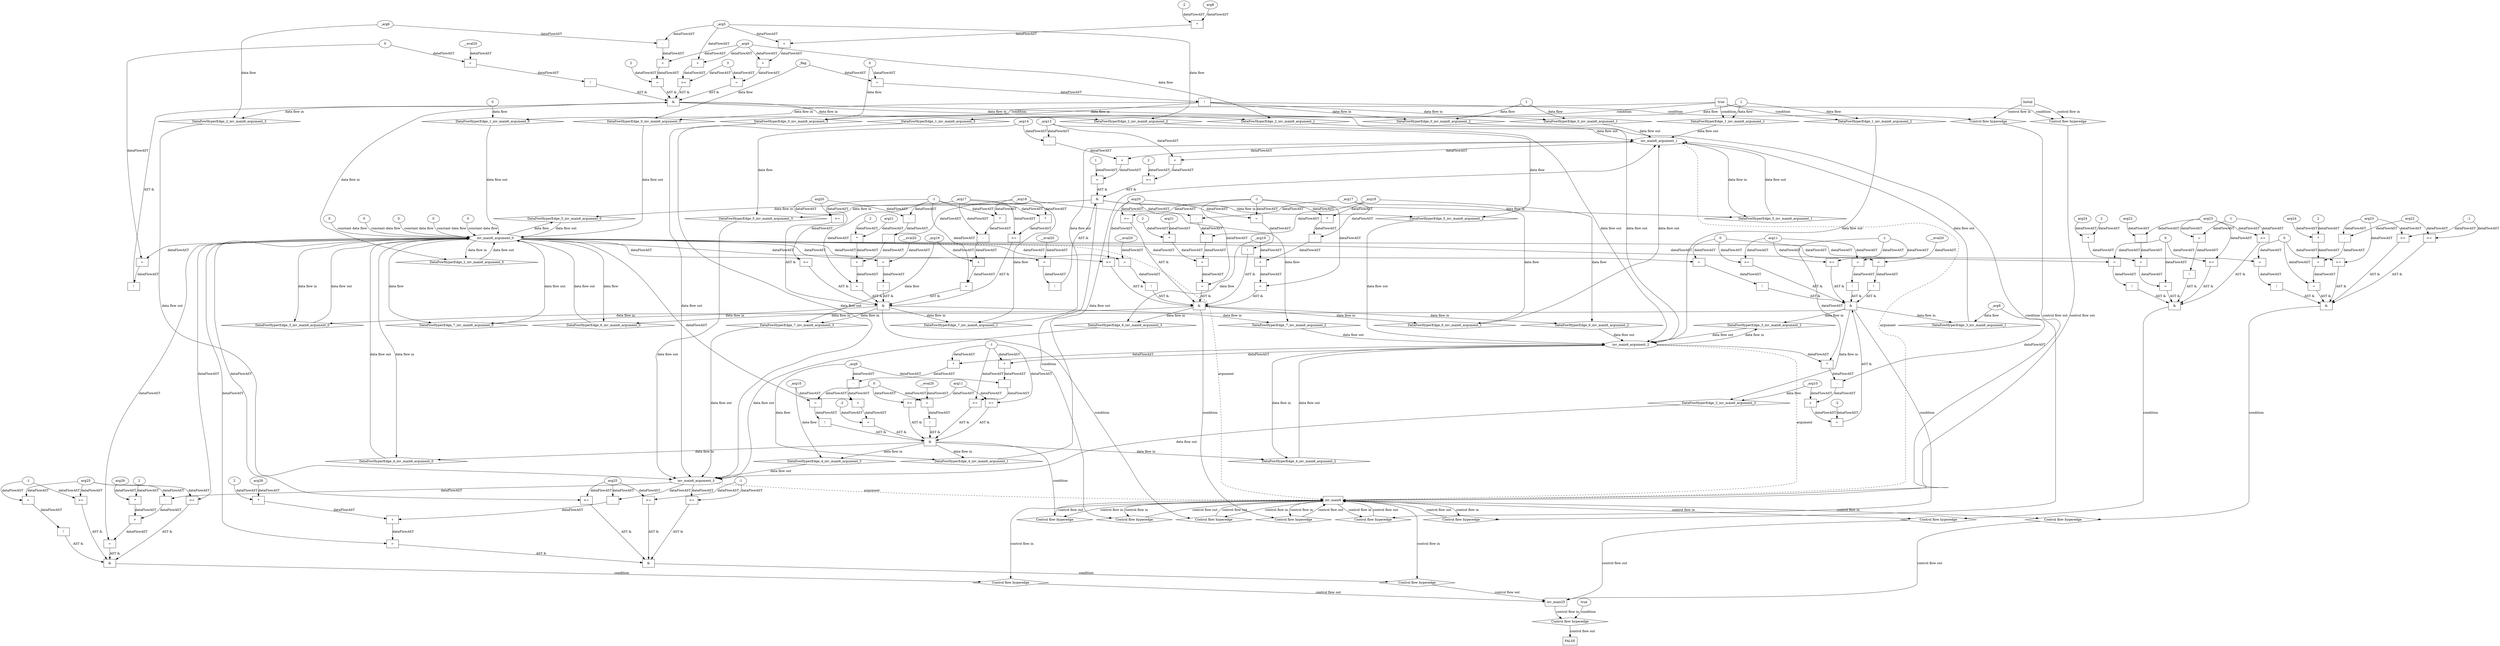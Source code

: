 digraph dag {
inv_main25 [label="inv_main25" nodeName=inv_main25 class=cfn  shape="rect"];
inv_main6 [label="inv_main6" nodeName=inv_main6 class=cfn  shape="rect"];
FALSE [label="FALSE" nodeName=FALSE class=cfn  shape="rect"];
Initial [label="Initial" nodeName=Initial class=cfn  shape="rect"];
ControlFowHyperEdge_0 [label="Control flow hyperedge" nodeName=ControlFowHyperEdge_0 class=controlFlowHyperEdge shape="diamond"];
Initial -> ControlFowHyperEdge_0[label="control flow in"]
ControlFowHyperEdge_0 -> inv_main6[label="control flow out"]
ControlFowHyperEdge_1 [label="Control flow hyperedge" nodeName=ControlFowHyperEdge_1 class=controlFlowHyperEdge shape="diamond"];
Initial -> ControlFowHyperEdge_1[label="control flow in"]
ControlFowHyperEdge_1 -> inv_main6[label="control flow out"]
ControlFowHyperEdge_2 [label="Control flow hyperedge" nodeName=ControlFowHyperEdge_2 class=controlFlowHyperEdge shape="diamond"];
inv_main6 -> ControlFowHyperEdge_2[label="control flow in"]
ControlFowHyperEdge_2 -> inv_main6[label="control flow out"]
ControlFowHyperEdge_3 [label="Control flow hyperedge" nodeName=ControlFowHyperEdge_3 class=controlFlowHyperEdge shape="diamond"];
inv_main6 -> ControlFowHyperEdge_3[label="control flow in"]
ControlFowHyperEdge_3 -> inv_main6[label="control flow out"]
ControlFowHyperEdge_4 [label="Control flow hyperedge" nodeName=ControlFowHyperEdge_4 class=controlFlowHyperEdge shape="diamond"];
inv_main6 -> ControlFowHyperEdge_4[label="control flow in"]
ControlFowHyperEdge_4 -> inv_main6[label="control flow out"]
ControlFowHyperEdge_5 [label="Control flow hyperedge" nodeName=ControlFowHyperEdge_5 class=controlFlowHyperEdge shape="diamond"];
inv_main6 -> ControlFowHyperEdge_5[label="control flow in"]
ControlFowHyperEdge_5 -> inv_main6[label="control flow out"]
ControlFowHyperEdge_6 [label="Control flow hyperedge" nodeName=ControlFowHyperEdge_6 class=controlFlowHyperEdge shape="diamond"];
inv_main6 -> ControlFowHyperEdge_6[label="control flow in"]
ControlFowHyperEdge_6 -> inv_main6[label="control flow out"]
ControlFowHyperEdge_7 [label="Control flow hyperedge" nodeName=ControlFowHyperEdge_7 class=controlFlowHyperEdge shape="diamond"];
inv_main6 -> ControlFowHyperEdge_7[label="control flow in"]
ControlFowHyperEdge_7 -> inv_main6[label="control flow out"]
ControlFowHyperEdge_8 [label="Control flow hyperedge" nodeName=ControlFowHyperEdge_8 class=controlFlowHyperEdge shape="diamond"];
inv_main6 -> ControlFowHyperEdge_8[label="control flow in"]
ControlFowHyperEdge_8 -> inv_main25[label="control flow out"]
ControlFowHyperEdge_9 [label="Control flow hyperedge" nodeName=ControlFowHyperEdge_9 class=controlFlowHyperEdge shape="diamond"];
inv_main6 -> ControlFowHyperEdge_9[label="control flow in"]
ControlFowHyperEdge_9 -> inv_main25[label="control flow out"]
ControlFowHyperEdge_10 [label="Control flow hyperedge" nodeName=ControlFowHyperEdge_10 class=controlFlowHyperEdge shape="diamond"];
inv_main6 -> ControlFowHyperEdge_10[label="control flow in"]
ControlFowHyperEdge_10 -> inv_main25[label="control flow out"]
ControlFowHyperEdge_11 [label="Control flow hyperedge" nodeName=ControlFowHyperEdge_11 class=controlFlowHyperEdge shape="diamond"];
inv_main6 -> ControlFowHyperEdge_11[label="control flow in"]
ControlFowHyperEdge_11 -> inv_main25[label="control flow out"]
ControlFowHyperEdge_12 [label="Control flow hyperedge" nodeName=ControlFowHyperEdge_12 class=controlFlowHyperEdge shape="diamond"];
inv_main25 -> ControlFowHyperEdge_12[label="control flow in"]
ControlFowHyperEdge_12 -> FALSE[label="control flow out"]
inv_main6_argument_0 [label="inv_main6_argument_0" nodeName=argument0 class=argument  head=inv_main6 shape="oval"];
inv_main6_argument_0 -> inv_main6[label="argument" style="dashed"]
inv_main6_argument_1 [label="inv_main6_argument_1" nodeName=argument1 class=argument  head=inv_main6 shape="oval"];
inv_main6_argument_1 -> inv_main6[label="argument" style="dashed"]
inv_main6_argument_2 [label="inv_main6_argument_2" nodeName=argument2 class=argument  head=inv_main6 shape="oval"];
inv_main6_argument_2 -> inv_main6[label="argument" style="dashed"]
inv_main6_argument_3 [label="inv_main6_argument_3" nodeName=argument3 class=argument  head=inv_main6 shape="oval"];
inv_main6_argument_3 -> inv_main6[label="argument" style="dashed"]

xxxinv_main6___Initial_0xxxguard_0_node_0 [label="!" nodeName=xxxinv_main6___Initial_0xxxguard_0_node_0 class=Operator shape="rect"];
xxxinv_main6___Initial_0xxxguard_0_node_1 [label="=" nodeName=xxxinv_main6___Initial_0xxxguard_0_node_1 class=Operator  shape="rect"];
xxxinv_main6___Initial_0xxxguard_0_node_1->xxxinv_main6___Initial_0xxxguard_0_node_0[label="dataFlowAST"]
xxxinv_main6___Initial_0xxxdataFlow_0_node_0->xxxinv_main6___Initial_0xxxguard_0_node_1[label="dataFlowAST"]
xxxinv_main6___Initial_0xxxdataFlow3_node_0->xxxinv_main6___Initial_0xxxguard_0_node_1[label="dataFlowAST"]

xxxinv_main6___Initial_0xxxguard_0_node_0->ControlFowHyperEdge_0 [label="condition"];
xxxinv_main6___Initial_0xxxdataFlow_0_node_0 [label="_flag" nodeName=xxxinv_main6___Initial_0xxxdataFlow_0_node_0 class=Constant ];

xxxinv_main6___Initial_0xxxdataFlow_0_node_0->DataFowHyperEdge_0_inv_main6_argument_0 [label="data flow"];
xxxinv_main6___Initial_0xxxdataFlow1_node_0 [label="1" nodeName=xxxinv_main6___Initial_0xxxdataFlow1_node_0 class=Literal ];

xxxinv_main6___Initial_0xxxdataFlow1_node_0->DataFowHyperEdge_0_inv_main6_argument_1 [label="data flow"];

xxxinv_main6___Initial_0xxxdataFlow1_node_0->DataFowHyperEdge_0_inv_main6_argument_2 [label="data flow"];
xxxinv_main6___Initial_0xxxdataFlow3_node_0 [label="0" nodeName=xxxinv_main6___Initial_0xxxdataFlow3_node_0 class=Literal ];

xxxinv_main6___Initial_0xxxdataFlow3_node_0->DataFowHyperEdge_0_inv_main6_argument_3 [label="data flow"];
true_1 [label="true" nodeName=true_1 class=true shape="rect"];
true_1->ControlFowHyperEdge_1 [label="condition"];
xxxinv_main6___Initial_1xxxdataFlow_0_node_0 [label="0" nodeName=xxxinv_main6___Initial_1xxxdataFlow_0_node_0 class=Literal ];

xxxinv_main6___Initial_1xxxdataFlow_0_node_0->DataFowHyperEdge_1_inv_main6_argument_0 [label="data flow"];
xxxinv_main6___Initial_1xxxdataFlow1_node_0 [label="1" nodeName=xxxinv_main6___Initial_1xxxdataFlow1_node_0 class=Literal ];

xxxinv_main6___Initial_1xxxdataFlow1_node_0->DataFowHyperEdge_1_inv_main6_argument_1 [label="data flow"];

xxxinv_main6___Initial_1xxxdataFlow1_node_0->DataFowHyperEdge_1_inv_main6_argument_2 [label="data flow"];

xxxinv_main6___Initial_1xxxdataFlow1_node_0->DataFowHyperEdge_1_inv_main6_argument_3 [label="data flow"];
xxxinv_main6___inv_main6_2xxx_and [label="&" nodeName=xxxinv_main6___inv_main6_2xxx_and class=Operator shape="rect"];
xxxinv_main6___inv_main6_2xxxguard3_node_0 [label="!" nodeName=xxxinv_main6___inv_main6_2xxxguard3_node_0 class=Operator shape="rect"];
xxxinv_main6___inv_main6_2xxxguard3_node_1 [label="=" nodeName=xxxinv_main6___inv_main6_2xxxguard3_node_1 class=Operator  shape="rect"];
xxxinv_main6___inv_main6_2xxxguard3_node_3 [label="0" nodeName=xxxinv_main6___inv_main6_2xxxguard3_node_3 class=Literal ];
xxxinv_main6___inv_main6_2xxxguard3_node_1->xxxinv_main6___inv_main6_2xxxguard3_node_0[label="dataFlowAST"]
inv_main6_argument_0->xxxinv_main6___inv_main6_2xxxguard3_node_1[label="dataFlowAST"]
xxxinv_main6___inv_main6_2xxxguard3_node_3->xxxinv_main6___inv_main6_2xxxguard3_node_1[label="dataFlowAST"]

xxxinv_main6___inv_main6_2xxxguard3_node_0->xxxinv_main6___inv_main6_2xxx_and [label="AST &"];
xxxinv_main6___inv_main6_2xxxguard1_node_0 [label="=" nodeName=xxxinv_main6___inv_main6_2xxxguard1_node_0 class=Operator  shape="rect"];
xxxinv_main6___inv_main6_2xxxguard1_node_1 [label="+" nodeName=xxxinv_main6___inv_main6_2xxxguard1_node_1 class= Operator shape="rect"];
xxxinv_main6___inv_main6_2xxxguard1_node_3 [label="+" nodeName=xxxinv_main6___inv_main6_2xxxguard1_node_3 class= Operator shape="rect"];
xxxinv_main6___inv_main6_2xxxguard1_node_5 [label="*" nodeName=xxxinv_main6___inv_main6_2xxxguard1_node_5 class=Operator  shape="rect"];
xxxinv_main6___inv_main6_2xxxguard1_node_6 [label="-2" nodeName=xxxinv_main6___inv_main6_2xxxguard1_node_6 class=Coeff ];
xxxinv_main6___inv_main6_2xxxguard1_node_7 [label="arg8" nodeName=xxxinv_main6___inv_main6_2xxxguard1_node_7 class=Constant ];
xxxinv_main6___inv_main6_2xxxguard1_node_8 [label="3" nodeName=xxxinv_main6___inv_main6_2xxxguard1_node_8 class=Literal ];
xxxinv_main6___inv_main6_2xxxguard1_node_1->xxxinv_main6___inv_main6_2xxxguard1_node_0[label="dataFlowAST"]
xxxinv_main6___inv_main6_2xxxguard1_node_8->xxxinv_main6___inv_main6_2xxxguard1_node_0[label="dataFlowAST"]
xxxinv_main6___inv_main6_2xxxdataFlow_0_node_0->xxxinv_main6___inv_main6_2xxxguard1_node_1[label="dataFlowAST"]
xxxinv_main6___inv_main6_2xxxguard1_node_3->xxxinv_main6___inv_main6_2xxxguard1_node_1[label="dataFlowAST"]
xxxinv_main6___inv_main6_2xxxdataFlow1_node_0->xxxinv_main6___inv_main6_2xxxguard1_node_3[label="dataFlowAST"]
xxxinv_main6___inv_main6_2xxxguard1_node_5->xxxinv_main6___inv_main6_2xxxguard1_node_3[label="dataFlowAST"]
xxxinv_main6___inv_main6_2xxxguard1_node_7->xxxinv_main6___inv_main6_2xxxguard1_node_5[label="dataFlowAST"]
xxxinv_main6___inv_main6_2xxxguard1_node_6->xxxinv_main6___inv_main6_2xxxguard1_node_5[label="dataFlowAST"]

xxxinv_main6___inv_main6_2xxxguard1_node_0->xxxinv_main6___inv_main6_2xxx_and [label="AST &"];
xxxinv_main6___inv_main6_2xxxguard2_node_0 [label=">=" nodeName=xxxinv_main6___inv_main6_2xxxguard2_node_0 class=Operator  shape="rect"];
xxxinv_main6___inv_main6_2xxxguard2_node_1 [label="+" nodeName=xxxinv_main6___inv_main6_2xxxguard2_node_1 class= Operator shape="rect"];
xxxinv_main6___inv_main6_2xxxguard2_node_1->xxxinv_main6___inv_main6_2xxxguard2_node_0[label="dataFlowAST"]
xxxinv_main6___inv_main6_2xxxguard1_node_8->xxxinv_main6___inv_main6_2xxxguard2_node_0[label="dataFlowAST"]
xxxinv_main6___inv_main6_2xxxdataFlow_0_node_0->xxxinv_main6___inv_main6_2xxxguard2_node_1[label="dataFlowAST"]
xxxinv_main6___inv_main6_2xxxdataFlow1_node_0->xxxinv_main6___inv_main6_2xxxguard2_node_1[label="dataFlowAST"]

xxxinv_main6___inv_main6_2xxxguard2_node_0->xxxinv_main6___inv_main6_2xxx_and [label="AST &"];
xxxinv_main6___inv_main6_2xxxguard4_node_0 [label="!" nodeName=xxxinv_main6___inv_main6_2xxxguard4_node_0 class=Operator shape="rect"];
xxxinv_main6___inv_main6_2xxxguard4_node_1 [label="=" nodeName=xxxinv_main6___inv_main6_2xxxguard4_node_1 class=Operator  shape="rect"];
xxxinv_main6___inv_main6_2xxxguard4_node_2 [label="__eval20" nodeName=xxxinv_main6___inv_main6_2xxxguard4_node_2 class=Constant ];
xxxinv_main6___inv_main6_2xxxguard4_node_1->xxxinv_main6___inv_main6_2xxxguard4_node_0[label="dataFlowAST"]
xxxinv_main6___inv_main6_2xxxguard4_node_2->xxxinv_main6___inv_main6_2xxxguard4_node_1[label="dataFlowAST"]
xxxinv_main6___inv_main6_2xxxguard3_node_3->xxxinv_main6___inv_main6_2xxxguard4_node_1[label="dataFlowAST"]

xxxinv_main6___inv_main6_2xxxguard4_node_0->xxxinv_main6___inv_main6_2xxx_and [label="AST &"];
xxxinv_main6___inv_main6_2xxxguard_0_node_0 [label="=" nodeName=xxxinv_main6___inv_main6_2xxxguard_0_node_0 class=Operator  shape="rect"];
xxxinv_main6___inv_main6_2xxxguard_0_node_1 [label="+" nodeName=xxxinv_main6___inv_main6_2xxxguard_0_node_1 class= Operator shape="rect"];
xxxinv_main6___inv_main6_2xxxguard_0_node_3 [label="-" nodeName=xxxinv_main6___inv_main6_2xxxguard_0_node_3 class= Operator shape="rect"];
xxxinv_main6___inv_main6_2xxxguard_0_node_6 [label="2" nodeName=xxxinv_main6___inv_main6_2xxxguard_0_node_6 class=Literal ];
xxxinv_main6___inv_main6_2xxxguard_0_node_1->xxxinv_main6___inv_main6_2xxxguard_0_node_0[label="dataFlowAST"]
xxxinv_main6___inv_main6_2xxxguard_0_node_6->xxxinv_main6___inv_main6_2xxxguard_0_node_0[label="dataFlowAST"]
xxxinv_main6___inv_main6_2xxxdataFlow_0_node_0->xxxinv_main6___inv_main6_2xxxguard_0_node_1[label="dataFlowAST"]
xxxinv_main6___inv_main6_2xxxguard_0_node_3->xxxinv_main6___inv_main6_2xxxguard_0_node_1[label="dataFlowAST"]
xxxinv_main6___inv_main6_2xxxdataFlow1_node_0->xxxinv_main6___inv_main6_2xxxguard_0_node_3[label="dataFlowAST"]
xxxinv_main6___inv_main6_2xxxdataFlow2_node_0->xxxinv_main6___inv_main6_2xxxguard_0_node_3[label="dataFlowAST"]

xxxinv_main6___inv_main6_2xxxguard_0_node_0->xxxinv_main6___inv_main6_2xxx_and [label="AST &"];
xxxinv_main6___inv_main6_2xxx_and->ControlFowHyperEdge_2 [label="condition"];
xxxinv_main6___inv_main6_2xxxdataFlow_0_node_0 [label="_arg4" nodeName=xxxinv_main6___inv_main6_2xxxdataFlow_0_node_0 class=Constant ];

xxxinv_main6___inv_main6_2xxxdataFlow_0_node_0->DataFowHyperEdge_2_inv_main6_argument_1 [label="data flow"];
xxxinv_main6___inv_main6_2xxxdataFlow1_node_0 [label="_arg5" nodeName=xxxinv_main6___inv_main6_2xxxdataFlow1_node_0 class=Constant ];

xxxinv_main6___inv_main6_2xxxdataFlow1_node_0->DataFowHyperEdge_2_inv_main6_argument_2 [label="data flow"];
xxxinv_main6___inv_main6_2xxxdataFlow2_node_0 [label="_arg6" nodeName=xxxinv_main6___inv_main6_2xxxdataFlow2_node_0 class=Constant ];

xxxinv_main6___inv_main6_2xxxdataFlow2_node_0->DataFowHyperEdge_2_inv_main6_argument_3 [label="data flow"];
xxxinv_main6___inv_main6_3xxx_and [label="&" nodeName=xxxinv_main6___inv_main6_3xxx_and class=Operator shape="rect"];
xxxinv_main6___inv_main6_3xxxguard2_node_0 [label=">=" nodeName=xxxinv_main6___inv_main6_3xxxguard2_node_0 class=Operator  shape="rect"];
xxxinv_main6___inv_main6_3xxxguard2_node_1 [label="0" nodeName=xxxinv_main6___inv_main6_3xxxguard2_node_1 class=Literal ];
xxxinv_main6___inv_main6_3xxxguard2_node_1->xxxinv_main6___inv_main6_3xxxguard2_node_0[label="dataFlowAST"]
xxxinv_main6___inv_main6_3xxxguard_0_node_1->xxxinv_main6___inv_main6_3xxxguard2_node_0[label="dataFlowAST"]

xxxinv_main6___inv_main6_3xxxguard2_node_0->xxxinv_main6___inv_main6_3xxx_and [label="AST &"];
xxxinv_main6___inv_main6_3xxxguard4_node_0 [label="!" nodeName=xxxinv_main6___inv_main6_3xxxguard4_node_0 class=Operator shape="rect"];
xxxinv_main6___inv_main6_3xxxguard4_node_1 [label="=" nodeName=xxxinv_main6___inv_main6_3xxxguard4_node_1 class=Operator  shape="rect"];
xxxinv_main6___inv_main6_3xxxguard4_node_1->xxxinv_main6___inv_main6_3xxxguard4_node_0[label="dataFlowAST"]
inv_main6_argument_0->xxxinv_main6___inv_main6_3xxxguard4_node_1[label="dataFlowAST"]
xxxinv_main6___inv_main6_3xxxguard2_node_1->xxxinv_main6___inv_main6_3xxxguard4_node_1[label="dataFlowAST"]

xxxinv_main6___inv_main6_3xxxguard4_node_0->xxxinv_main6___inv_main6_3xxx_and [label="AST &"];
xxxinv_main6___inv_main6_3xxxguard3_node_0 [label="!" nodeName=xxxinv_main6___inv_main6_3xxxguard3_node_0 class=Operator shape="rect"];
xxxinv_main6___inv_main6_3xxxguard3_node_1 [label="=" nodeName=xxxinv_main6___inv_main6_3xxxguard3_node_1 class=Operator  shape="rect"];
xxxinv_main6___inv_main6_3xxxguard3_node_2 [label="__eval20" nodeName=xxxinv_main6___inv_main6_3xxxguard3_node_2 class=Constant ];
xxxinv_main6___inv_main6_3xxxguard3_node_1->xxxinv_main6___inv_main6_3xxxguard3_node_0[label="dataFlowAST"]
xxxinv_main6___inv_main6_3xxxguard3_node_2->xxxinv_main6___inv_main6_3xxxguard3_node_1[label="dataFlowAST"]
xxxinv_main6___inv_main6_3xxxguard2_node_1->xxxinv_main6___inv_main6_3xxxguard3_node_1[label="dataFlowAST"]

xxxinv_main6___inv_main6_3xxxguard3_node_0->xxxinv_main6___inv_main6_3xxx_and [label="AST &"];
xxxinv_main6___inv_main6_3xxxguard5_node_0 [label="!" nodeName=xxxinv_main6___inv_main6_3xxxguard5_node_0 class=Operator shape="rect"];
xxxinv_main6___inv_main6_3xxxguard5_node_1 [label="=" nodeName=xxxinv_main6___inv_main6_3xxxguard5_node_1 class=Operator  shape="rect"];
xxxinv_main6___inv_main6_3xxxguard5_node_1->xxxinv_main6___inv_main6_3xxxguard5_node_0[label="dataFlowAST"]
xxxinv_main6___inv_main6_3xxxguard_0_node_1->xxxinv_main6___inv_main6_3xxxguard5_node_1[label="dataFlowAST"]
xxxinv_main6___inv_main6_3xxxguard_0_node_2->xxxinv_main6___inv_main6_3xxxguard5_node_1[label="dataFlowAST"]

xxxinv_main6___inv_main6_3xxxguard5_node_0->xxxinv_main6___inv_main6_3xxx_and [label="AST &"];
xxxinv_main6___inv_main6_3xxxguard1_node_0 [label="=" nodeName=xxxinv_main6___inv_main6_3xxxguard1_node_0 class=Operator  shape="rect"];
xxxinv_main6___inv_main6_3xxxguard1_node_1 [label="+" nodeName=xxxinv_main6___inv_main6_3xxxguard1_node_1 class= Operator shape="rect"];
xxxinv_main6___inv_main6_3xxxguard1_node_3 [label="-" nodeName=xxxinv_main6___inv_main6_3xxxguard1_node_3 class= Operator shape="rect"];
xxxinv_main6___inv_main6_3xxxguard1_node_4 [label="*" nodeName=xxxinv_main6___inv_main6_3xxxguard1_node_4 class=Operator  shape="rect"];
xxxinv_main6___inv_main6_3xxxguard_0_node_2 [label="-1" nodeName=xxxinv_main6___inv_main6_3xxxguard_0_node_2 class=Coeff ];
xxxinv_main6___inv_main6_3xxxguard1_node_8 [label="-2" nodeName=xxxinv_main6___inv_main6_3xxxguard1_node_8 class=Literal ];
xxxinv_main6___inv_main6_3xxxguard1_node_1->xxxinv_main6___inv_main6_3xxxguard1_node_0[label="dataFlowAST"]
xxxinv_main6___inv_main6_3xxxguard1_node_8->xxxinv_main6___inv_main6_3xxxguard1_node_0[label="dataFlowAST"]
xxxinv_main6___inv_main6_3xxxdataFlow1_node_0->xxxinv_main6___inv_main6_3xxxguard1_node_1[label="dataFlowAST"]
xxxinv_main6___inv_main6_3xxxguard1_node_3->xxxinv_main6___inv_main6_3xxxguard1_node_1[label="dataFlowAST"]
xxxinv_main6___inv_main6_3xxxguard1_node_4->xxxinv_main6___inv_main6_3xxxguard1_node_3[label="dataFlowAST"]
xxxinv_main6___inv_main6_3xxxdataFlow_0_node_0->xxxinv_main6___inv_main6_3xxxguard1_node_3[label="dataFlowAST"]
xxxinv_main6___inv_main6_3xxxguard_0_node_2->xxxinv_main6___inv_main6_3xxxguard1_node_4[label="dataFlowAST"]
inv_main6_argument_2->xxxinv_main6___inv_main6_3xxxguard1_node_4[label="dataFlowAST"]

xxxinv_main6___inv_main6_3xxxguard1_node_0->xxxinv_main6___inv_main6_3xxx_and [label="AST &"];
xxxinv_main6___inv_main6_3xxxguard_0_node_0 [label=">=" nodeName=xxxinv_main6___inv_main6_3xxxguard_0_node_0 class=Operator  shape="rect"];
xxxinv_main6___inv_main6_3xxxguard_0_node_1 [label="arg11" nodeName=xxxinv_main6___inv_main6_3xxxguard_0_node_1 class=Constant ];
xxxinv_main6___inv_main6_3xxxguard_0_node_2 [label="-1" nodeName=xxxinv_main6___inv_main6_3xxxguard_0_node_2 class=Literal ];
xxxinv_main6___inv_main6_3xxxguard_0_node_1->xxxinv_main6___inv_main6_3xxxguard_0_node_0[label="dataFlowAST"]
xxxinv_main6___inv_main6_3xxxguard_0_node_2->xxxinv_main6___inv_main6_3xxxguard_0_node_0[label="dataFlowAST"]

xxxinv_main6___inv_main6_3xxxguard_0_node_0->xxxinv_main6___inv_main6_3xxx_and [label="AST &"];
xxxinv_main6___inv_main6_3xxx_and->ControlFowHyperEdge_3 [label="condition"];
xxxinv_main6___inv_main6_3xxxdataFlow_0_node_0 [label="_arg9" nodeName=xxxinv_main6___inv_main6_3xxxdataFlow_0_node_0 class=Constant ];

xxxinv_main6___inv_main6_3xxxdataFlow_0_node_0->DataFowHyperEdge_3_inv_main6_argument_1 [label="data flow"];
xxxinv_main6___inv_main6_3xxxdataFlow1_node_0 [label="_arg10" nodeName=xxxinv_main6___inv_main6_3xxxdataFlow1_node_0 class=Constant ];

xxxinv_main6___inv_main6_3xxxdataFlow1_node_0->DataFowHyperEdge_3_inv_main6_argument_3 [label="data flow"];
xxxinv_main6___inv_main6_4xxx_and [label="&" nodeName=xxxinv_main6___inv_main6_4xxx_and class=Operator shape="rect"];
xxxinv_main6___inv_main6_4xxxguard5_node_0 [label=">=" nodeName=xxxinv_main6___inv_main6_4xxxguard5_node_0 class=Operator  shape="rect"];
xxxinv_main6___inv_main6_4xxxguard5_node_1 [label="-" nodeName=xxxinv_main6___inv_main6_4xxxguard5_node_1 class= Operator shape="rect"];
xxxinv_main6___inv_main6_4xxxguard5_node_2 [label="*" nodeName=xxxinv_main6___inv_main6_4xxxguard5_node_2 class=Operator  shape="rect"];
xxxinv_main6___inv_main6_4xxxguard_0_node_2 [label="-1" nodeName=xxxinv_main6___inv_main6_4xxxguard_0_node_2 class=Coeff ];
xxxinv_main6___inv_main6_4xxxguard5_node_1->xxxinv_main6___inv_main6_4xxxguard5_node_0[label="dataFlowAST"]
xxxinv_main6___inv_main6_4xxxguard_0_node_2->xxxinv_main6___inv_main6_4xxxguard5_node_0[label="dataFlowAST"]
xxxinv_main6___inv_main6_4xxxguard5_node_2->xxxinv_main6___inv_main6_4xxxguard5_node_1[label="dataFlowAST"]
xxxinv_main6___inv_main6_4xxxdataFlow_0_node_0->xxxinv_main6___inv_main6_4xxxguard5_node_1[label="dataFlowAST"]
xxxinv_main6___inv_main6_4xxxguard_0_node_2->xxxinv_main6___inv_main6_4xxxguard5_node_2[label="dataFlowAST"]
inv_main6_argument_2->xxxinv_main6___inv_main6_4xxxguard5_node_2[label="dataFlowAST"]

xxxinv_main6___inv_main6_4xxxguard5_node_0->xxxinv_main6___inv_main6_4xxx_and [label="AST &"];
xxxinv_main6___inv_main6_4xxxguard_0_node_0 [label=">=" nodeName=xxxinv_main6___inv_main6_4xxxguard_0_node_0 class=Operator  shape="rect"];
xxxinv_main6___inv_main6_4xxxguard_0_node_1 [label="arg11" nodeName=xxxinv_main6___inv_main6_4xxxguard_0_node_1 class=Constant ];
xxxinv_main6___inv_main6_4xxxguard_0_node_2 [label="-1" nodeName=xxxinv_main6___inv_main6_4xxxguard_0_node_2 class=Literal ];
xxxinv_main6___inv_main6_4xxxguard_0_node_1->xxxinv_main6___inv_main6_4xxxguard_0_node_0[label="dataFlowAST"]
xxxinv_main6___inv_main6_4xxxguard_0_node_2->xxxinv_main6___inv_main6_4xxxguard_0_node_0[label="dataFlowAST"]

xxxinv_main6___inv_main6_4xxxguard_0_node_0->xxxinv_main6___inv_main6_4xxx_and [label="AST &"];
xxxinv_main6___inv_main6_4xxxguard2_node_0 [label=">=" nodeName=xxxinv_main6___inv_main6_4xxxguard2_node_0 class=Operator  shape="rect"];
xxxinv_main6___inv_main6_4xxxguard2_node_1 [label="0" nodeName=xxxinv_main6___inv_main6_4xxxguard2_node_1 class=Literal ];
xxxinv_main6___inv_main6_4xxxguard2_node_1->xxxinv_main6___inv_main6_4xxxguard2_node_0[label="dataFlowAST"]
xxxinv_main6___inv_main6_4xxxguard_0_node_1->xxxinv_main6___inv_main6_4xxxguard2_node_0[label="dataFlowAST"]

xxxinv_main6___inv_main6_4xxxguard2_node_0->xxxinv_main6___inv_main6_4xxx_and [label="AST &"];
xxxinv_main6___inv_main6_4xxxguard3_node_0 [label="!" nodeName=xxxinv_main6___inv_main6_4xxxguard3_node_0 class=Operator shape="rect"];
xxxinv_main6___inv_main6_4xxxguard3_node_1 [label="=" nodeName=xxxinv_main6___inv_main6_4xxxguard3_node_1 class=Operator  shape="rect"];
xxxinv_main6___inv_main6_4xxxguard3_node_2 [label="__eval20" nodeName=xxxinv_main6___inv_main6_4xxxguard3_node_2 class=Constant ];
xxxinv_main6___inv_main6_4xxxguard3_node_1->xxxinv_main6___inv_main6_4xxxguard3_node_0[label="dataFlowAST"]
xxxinv_main6___inv_main6_4xxxguard3_node_2->xxxinv_main6___inv_main6_4xxxguard3_node_1[label="dataFlowAST"]
xxxinv_main6___inv_main6_4xxxguard2_node_1->xxxinv_main6___inv_main6_4xxxguard3_node_1[label="dataFlowAST"]

xxxinv_main6___inv_main6_4xxxguard3_node_0->xxxinv_main6___inv_main6_4xxx_and [label="AST &"];
xxxinv_main6___inv_main6_4xxxguard1_node_0 [label="=" nodeName=xxxinv_main6___inv_main6_4xxxguard1_node_0 class=Operator  shape="rect"];
xxxinv_main6___inv_main6_4xxxguard1_node_1 [label="+" nodeName=xxxinv_main6___inv_main6_4xxxguard1_node_1 class= Operator shape="rect"];
xxxinv_main6___inv_main6_4xxxguard1_node_3 [label="-" nodeName=xxxinv_main6___inv_main6_4xxxguard1_node_3 class= Operator shape="rect"];
xxxinv_main6___inv_main6_4xxxguard1_node_4 [label="*" nodeName=xxxinv_main6___inv_main6_4xxxguard1_node_4 class=Operator  shape="rect"];
xxxinv_main6___inv_main6_4xxxguard_0_node_2 [label="-1" nodeName=xxxinv_main6___inv_main6_4xxxguard_0_node_2 class=Coeff ];
xxxinv_main6___inv_main6_4xxxguard1_node_8 [label="-2" nodeName=xxxinv_main6___inv_main6_4xxxguard1_node_8 class=Literal ];
xxxinv_main6___inv_main6_4xxxguard1_node_1->xxxinv_main6___inv_main6_4xxxguard1_node_0[label="dataFlowAST"]
xxxinv_main6___inv_main6_4xxxguard1_node_8->xxxinv_main6___inv_main6_4xxxguard1_node_0[label="dataFlowAST"]
xxxinv_main6___inv_main6_4xxxdataFlow1_node_0->xxxinv_main6___inv_main6_4xxxguard1_node_1[label="dataFlowAST"]
xxxinv_main6___inv_main6_4xxxguard1_node_3->xxxinv_main6___inv_main6_4xxxguard1_node_1[label="dataFlowAST"]
xxxinv_main6___inv_main6_4xxxguard1_node_4->xxxinv_main6___inv_main6_4xxxguard1_node_3[label="dataFlowAST"]
xxxinv_main6___inv_main6_4xxxdataFlow_0_node_0->xxxinv_main6___inv_main6_4xxxguard1_node_3[label="dataFlowAST"]
xxxinv_main6___inv_main6_4xxxguard_0_node_2->xxxinv_main6___inv_main6_4xxxguard1_node_4[label="dataFlowAST"]
inv_main6_argument_2->xxxinv_main6___inv_main6_4xxxguard1_node_4[label="dataFlowAST"]

xxxinv_main6___inv_main6_4xxxguard1_node_0->xxxinv_main6___inv_main6_4xxx_and [label="AST &"];
xxxinv_main6___inv_main6_4xxxguard4_node_0 [label="!" nodeName=xxxinv_main6___inv_main6_4xxxguard4_node_0 class=Operator shape="rect"];
xxxinv_main6___inv_main6_4xxxguard4_node_1 [label="=" nodeName=xxxinv_main6___inv_main6_4xxxguard4_node_1 class=Operator  shape="rect"];
xxxinv_main6___inv_main6_4xxxguard4_node_1->xxxinv_main6___inv_main6_4xxxguard4_node_0[label="dataFlowAST"]
inv_main6_argument_0->xxxinv_main6___inv_main6_4xxxguard4_node_1[label="dataFlowAST"]
xxxinv_main6___inv_main6_4xxxguard2_node_1->xxxinv_main6___inv_main6_4xxxguard4_node_1[label="dataFlowAST"]

xxxinv_main6___inv_main6_4xxxguard4_node_0->xxxinv_main6___inv_main6_4xxx_and [label="AST &"];
xxxinv_main6___inv_main6_4xxx_and->ControlFowHyperEdge_4 [label="condition"];
xxxinv_main6___inv_main6_4xxxdataFlow_0_node_0 [label="_arg9" nodeName=xxxinv_main6___inv_main6_4xxxdataFlow_0_node_0 class=Constant ];

xxxinv_main6___inv_main6_4xxxdataFlow_0_node_0->DataFowHyperEdge_4_inv_main6_argument_1 [label="data flow"];
xxxinv_main6___inv_main6_4xxxdataFlow1_node_0 [label="_arg10" nodeName=xxxinv_main6___inv_main6_4xxxdataFlow1_node_0 class=Constant ];

xxxinv_main6___inv_main6_4xxxdataFlow1_node_0->DataFowHyperEdge_4_inv_main6_argument_3 [label="data flow"];
xxxinv_main6___inv_main6_5xxx_and [label="&" nodeName=xxxinv_main6___inv_main6_5xxx_and class=Operator shape="rect"];
xxxinv_main6___inv_main6_5xxxguard_0_node_0 [label=">=" nodeName=xxxinv_main6___inv_main6_5xxxguard_0_node_0 class=Operator  shape="rect"];
xxxinv_main6___inv_main6_5xxxguard_0_node_1 [label="+" nodeName=xxxinv_main6___inv_main6_5xxxguard_0_node_1 class= Operator shape="rect"];
xxxinv_main6___inv_main6_5xxxguard_0_node_4 [label="2" nodeName=xxxinv_main6___inv_main6_5xxxguard_0_node_4 class=Literal ];
xxxinv_main6___inv_main6_5xxxguard_0_node_1->xxxinv_main6___inv_main6_5xxxguard_0_node_0[label="dataFlowAST"]
xxxinv_main6___inv_main6_5xxxguard_0_node_4->xxxinv_main6___inv_main6_5xxxguard_0_node_0[label="dataFlowAST"]
inv_main6_argument_1->xxxinv_main6___inv_main6_5xxxguard_0_node_1[label="dataFlowAST"]
xxxinv_main6___inv_main6_5xxxdataFlow1_node_0->xxxinv_main6___inv_main6_5xxxguard_0_node_1[label="dataFlowAST"]

xxxinv_main6___inv_main6_5xxxguard_0_node_0->xxxinv_main6___inv_main6_5xxx_and [label="AST &"];
xxxinv_main6___inv_main6_5xxxguard1_node_0 [label="!" nodeName=xxxinv_main6___inv_main6_5xxxguard1_node_0 class=Operator shape="rect"];
xxxinv_main6___inv_main6_5xxxguard1_node_1 [label="=" nodeName=xxxinv_main6___inv_main6_5xxxguard1_node_1 class=Operator  shape="rect"];
xxxinv_main6___inv_main6_5xxxguard1_node_2 [label="__eval20" nodeName=xxxinv_main6___inv_main6_5xxxguard1_node_2 class=Constant ];
xxxinv_main6___inv_main6_5xxxguard1_node_1->xxxinv_main6___inv_main6_5xxxguard1_node_0[label="dataFlowAST"]
xxxinv_main6___inv_main6_5xxxguard1_node_2->xxxinv_main6___inv_main6_5xxxguard1_node_1[label="dataFlowAST"]
inv_main6_argument_0->xxxinv_main6___inv_main6_5xxxguard1_node_1[label="dataFlowAST"]

xxxinv_main6___inv_main6_5xxxguard1_node_0->xxxinv_main6___inv_main6_5xxx_and [label="AST &"];
xxxinv_main6___inv_main6_5xxxguard2_node_0 [label="=" nodeName=xxxinv_main6___inv_main6_5xxxguard2_node_0 class=Operator  shape="rect"];
xxxinv_main6___inv_main6_5xxxguard2_node_1 [label="+" nodeName=xxxinv_main6___inv_main6_5xxxguard2_node_1 class= Operator shape="rect"];
xxxinv_main6___inv_main6_5xxxguard2_node_3 [label="-" nodeName=xxxinv_main6___inv_main6_5xxxguard2_node_3 class= Operator shape="rect"];
xxxinv_main6___inv_main6_5xxxguard2_node_6 [label="1" nodeName=xxxinv_main6___inv_main6_5xxxguard2_node_6 class=Literal ];
xxxinv_main6___inv_main6_5xxxguard2_node_1->xxxinv_main6___inv_main6_5xxxguard2_node_0[label="dataFlowAST"]
xxxinv_main6___inv_main6_5xxxguard2_node_6->xxxinv_main6___inv_main6_5xxxguard2_node_0[label="dataFlowAST"]
inv_main6_argument_1->xxxinv_main6___inv_main6_5xxxguard2_node_1[label="dataFlowAST"]
xxxinv_main6___inv_main6_5xxxguard2_node_3->xxxinv_main6___inv_main6_5xxxguard2_node_1[label="dataFlowAST"]
xxxinv_main6___inv_main6_5xxxdataFlow1_node_0->xxxinv_main6___inv_main6_5xxxguard2_node_3[label="dataFlowAST"]
xxxinv_main6___inv_main6_5xxxdataFlow2_node_0->xxxinv_main6___inv_main6_5xxxguard2_node_3[label="dataFlowAST"]

xxxinv_main6___inv_main6_5xxxguard2_node_0->xxxinv_main6___inv_main6_5xxx_and [label="AST &"];
xxxinv_main6___inv_main6_5xxx_and->ControlFowHyperEdge_5 [label="condition"];

inv_main6_argument_0->DataFowHyperEdge_5_inv_main6_argument_0 [label="data flow"];
xxxinv_main6___inv_main6_5xxxdataFlow1_node_0 [label="_arg13" nodeName=xxxinv_main6___inv_main6_5xxxdataFlow1_node_0 class=Constant ];

xxxinv_main6___inv_main6_5xxxdataFlow1_node_0->DataFowHyperEdge_5_inv_main6_argument_2 [label="data flow"];
xxxinv_main6___inv_main6_5xxxdataFlow2_node_0 [label="_arg14" nodeName=xxxinv_main6___inv_main6_5xxxdataFlow2_node_0 class=Constant ];

xxxinv_main6___inv_main6_5xxxdataFlow2_node_0->DataFowHyperEdge_5_inv_main6_argument_3 [label="data flow"];
xxxinv_main6___inv_main6_6xxx_and [label="&" nodeName=xxxinv_main6___inv_main6_6xxx_and class=Operator shape="rect"];
xxxinv_main6___inv_main6_6xxxguard4_node_0 [label="!" nodeName=xxxinv_main6___inv_main6_6xxxguard4_node_0 class=Operator shape="rect"];
xxxinv_main6___inv_main6_6xxxguard4_node_1 [label="=" nodeName=xxxinv_main6___inv_main6_6xxxguard4_node_1 class=Operator  shape="rect"];
xxxinv_main6___inv_main6_6xxxguard4_node_1->xxxinv_main6___inv_main6_6xxxguard4_node_0[label="dataFlowAST"]
xxxinv_main6___inv_main6_6xxxguard1_node_7->xxxinv_main6___inv_main6_6xxxguard4_node_1[label="dataFlowAST"]
xxxinv_main6___inv_main6_6xxxguard_0_node_5->xxxinv_main6___inv_main6_6xxxguard4_node_1[label="dataFlowAST"]

xxxinv_main6___inv_main6_6xxxguard4_node_0->xxxinv_main6___inv_main6_6xxx_and [label="AST &"];
xxxinv_main6___inv_main6_6xxxguard3_node_0 [label="!" nodeName=xxxinv_main6___inv_main6_6xxxguard3_node_0 class=Operator shape="rect"];
xxxinv_main6___inv_main6_6xxxguard3_node_1 [label="=" nodeName=xxxinv_main6___inv_main6_6xxxguard3_node_1 class=Operator  shape="rect"];
xxxinv_main6___inv_main6_6xxxguard3_node_2 [label="__eval20" nodeName=xxxinv_main6___inv_main6_6xxxguard3_node_2 class=Constant ];
xxxinv_main6___inv_main6_6xxxguard3_node_1->xxxinv_main6___inv_main6_6xxxguard3_node_0[label="dataFlowAST"]
xxxinv_main6___inv_main6_6xxxguard3_node_2->xxxinv_main6___inv_main6_6xxxguard3_node_1[label="dataFlowAST"]
inv_main6_argument_0->xxxinv_main6___inv_main6_6xxxguard3_node_1[label="dataFlowAST"]

xxxinv_main6___inv_main6_6xxxguard3_node_0->xxxinv_main6___inv_main6_6xxx_and [label="AST &"];
xxxinv_main6___inv_main6_6xxxguard1_node_0 [label="=" nodeName=xxxinv_main6___inv_main6_6xxxguard1_node_0 class=Operator  shape="rect"];
xxxinv_main6___inv_main6_6xxxguard1_node_1 [label="+" nodeName=xxxinv_main6___inv_main6_6xxxguard1_node_1 class= Operator shape="rect"];
xxxinv_main6___inv_main6_6xxxguard1_node_2 [label="*" nodeName=xxxinv_main6___inv_main6_6xxxguard1_node_2 class=Operator  shape="rect"];
xxxinv_main6___inv_main6_6xxxguard1_node_3 [label="2" nodeName=xxxinv_main6___inv_main6_6xxxguard1_node_3 class=Coeff ];
xxxinv_main6___inv_main6_6xxxguard1_node_4 [label="arg21" nodeName=xxxinv_main6___inv_main6_6xxxguard1_node_4 class=Constant ];
xxxinv_main6___inv_main6_6xxxguard1_node_5 [label="-" nodeName=xxxinv_main6___inv_main6_6xxxguard1_node_5 class= Operator shape="rect"];
xxxinv_main6___inv_main6_6xxxguard1_node_6 [label="-" nodeName=xxxinv_main6___inv_main6_6xxxguard1_node_6 class= Operator shape="rect"];
xxxinv_main6___inv_main6_6xxxguard1_node_7 [label="arg20" nodeName=xxxinv_main6___inv_main6_6xxxguard1_node_7 class=Constant ];
xxxinv_main6___inv_main6_6xxxguard1_node_1->xxxinv_main6___inv_main6_6xxxguard1_node_0[label="dataFlowAST"]
xxxinv_main6___inv_main6_6xxxguard_0_node_5->xxxinv_main6___inv_main6_6xxxguard1_node_0[label="dataFlowAST"]
xxxinv_main6___inv_main6_6xxxguard1_node_2->xxxinv_main6___inv_main6_6xxxguard1_node_1[label="dataFlowAST"]
xxxinv_main6___inv_main6_6xxxguard1_node_5->xxxinv_main6___inv_main6_6xxxguard1_node_1[label="dataFlowAST"]
xxxinv_main6___inv_main6_6xxxguard1_node_3->xxxinv_main6___inv_main6_6xxxguard1_node_2[label="dataFlowAST"]
xxxinv_main6___inv_main6_6xxxguard1_node_4->xxxinv_main6___inv_main6_6xxxguard1_node_2[label="dataFlowAST"]
xxxinv_main6___inv_main6_6xxxguard1_node_6->xxxinv_main6___inv_main6_6xxxguard1_node_5[label="dataFlowAST"]
xxxinv_main6___inv_main6_6xxxdataFlow2_node_0->xxxinv_main6___inv_main6_6xxxguard1_node_5[label="dataFlowAST"]
xxxinv_main6___inv_main6_6xxxguard1_node_7->xxxinv_main6___inv_main6_6xxxguard1_node_6[label="dataFlowAST"]
xxxinv_main6___inv_main6_6xxxdataFlow1_node_0->xxxinv_main6___inv_main6_6xxxguard1_node_6[label="dataFlowAST"]

xxxinv_main6___inv_main6_6xxxguard1_node_0->xxxinv_main6___inv_main6_6xxx_and [label="AST &"];
xxxinv_main6___inv_main6_6xxxguard_0_node_0 [label="=" nodeName=xxxinv_main6___inv_main6_6xxxguard_0_node_0 class=Operator  shape="rect"];
xxxinv_main6___inv_main6_6xxxguard_0_node_1 [label="+" nodeName=xxxinv_main6___inv_main6_6xxxguard_0_node_1 class= Operator shape="rect"];
xxxinv_main6___inv_main6_6xxxguard_0_node_3 [label="-" nodeName=xxxinv_main6___inv_main6_6xxxguard_0_node_3 class= Operator shape="rect"];
xxxinv_main6___inv_main6_6xxxguard_0_node_4 [label="*" nodeName=xxxinv_main6___inv_main6_6xxxguard_0_node_4 class=Operator  shape="rect"];
xxxinv_main6___inv_main6_6xxxguard_0_node_5 [label="-1" nodeName=xxxinv_main6___inv_main6_6xxxguard_0_node_5 class=Coeff ];
xxxinv_main6___inv_main6_6xxxguard_0_node_5 [label="-1" nodeName=xxxinv_main6___inv_main6_6xxxguard_0_node_5 class=Literal ];
xxxinv_main6___inv_main6_6xxxguard_0_node_1->xxxinv_main6___inv_main6_6xxxguard_0_node_0[label="dataFlowAST"]
xxxinv_main6___inv_main6_6xxxguard_0_node_5->xxxinv_main6___inv_main6_6xxxguard_0_node_0[label="dataFlowAST"]
xxxinv_main6___inv_main6_6xxxdataFlow3_node_0->xxxinv_main6___inv_main6_6xxxguard_0_node_1[label="dataFlowAST"]
xxxinv_main6___inv_main6_6xxxguard_0_node_3->xxxinv_main6___inv_main6_6xxxguard_0_node_1[label="dataFlowAST"]
xxxinv_main6___inv_main6_6xxxguard_0_node_4->xxxinv_main6___inv_main6_6xxxguard_0_node_3[label="dataFlowAST"]
xxxinv_main6___inv_main6_6xxxdataFlow1_node_0->xxxinv_main6___inv_main6_6xxxguard_0_node_3[label="dataFlowAST"]
xxxinv_main6___inv_main6_6xxxguard_0_node_5->xxxinv_main6___inv_main6_6xxxguard_0_node_4[label="dataFlowAST"]
xxxinv_main6___inv_main6_6xxxdataFlow2_node_0->xxxinv_main6___inv_main6_6xxxguard_0_node_4[label="dataFlowAST"]

xxxinv_main6___inv_main6_6xxxguard_0_node_0->xxxinv_main6___inv_main6_6xxx_and [label="AST &"];
xxxinv_main6___inv_main6_6xxxguard2_node_0 [label=">=" nodeName=xxxinv_main6___inv_main6_6xxxguard2_node_0 class=Operator  shape="rect"];
xxxinv_main6___inv_main6_6xxxguard1_node_7->xxxinv_main6___inv_main6_6xxxguard2_node_0[label="dataFlowAST"]
xxxinv_main6___inv_main6_6xxxguard_0_node_5->xxxinv_main6___inv_main6_6xxxguard2_node_0[label="dataFlowAST"]

xxxinv_main6___inv_main6_6xxxguard2_node_0->xxxinv_main6___inv_main6_6xxx_and [label="AST &"];
xxxinv_main6___inv_main6_6xxxguard5_node_0 [label=">=" nodeName=xxxinv_main6___inv_main6_6xxxguard5_node_0 class=Operator  shape="rect"];
inv_main6_argument_0->xxxinv_main6___inv_main6_6xxxguard5_node_0[label="dataFlowAST"]
xxxinv_main6___inv_main6_6xxxguard1_node_7->xxxinv_main6___inv_main6_6xxxguard5_node_0[label="dataFlowAST"]

xxxinv_main6___inv_main6_6xxxguard5_node_0->xxxinv_main6___inv_main6_6xxx_and [label="AST &"];
xxxinv_main6___inv_main6_6xxx_and->ControlFowHyperEdge_6 [label="condition"];

inv_main6_argument_0->DataFowHyperEdge_6_inv_main6_argument_0 [label="data flow"];
xxxinv_main6___inv_main6_6xxxdataFlow1_node_0 [label="_arg17" nodeName=xxxinv_main6___inv_main6_6xxxdataFlow1_node_0 class=Constant ];

xxxinv_main6___inv_main6_6xxxdataFlow1_node_0->DataFowHyperEdge_6_inv_main6_argument_1 [label="data flow"];
xxxinv_main6___inv_main6_6xxxdataFlow2_node_0 [label="_arg18" nodeName=xxxinv_main6___inv_main6_6xxxdataFlow2_node_0 class=Constant ];

xxxinv_main6___inv_main6_6xxxdataFlow2_node_0->DataFowHyperEdge_6_inv_main6_argument_2 [label="data flow"];
xxxinv_main6___inv_main6_6xxxdataFlow3_node_0 [label="_arg19" nodeName=xxxinv_main6___inv_main6_6xxxdataFlow3_node_0 class=Constant ];

xxxinv_main6___inv_main6_6xxxdataFlow3_node_0->DataFowHyperEdge_6_inv_main6_argument_3 [label="data flow"];
xxxinv_main6___inv_main6_7xxx_and [label="&" nodeName=xxxinv_main6___inv_main6_7xxx_and class=Operator shape="rect"];
xxxinv_main6___inv_main6_7xxxguard3_node_0 [label="!" nodeName=xxxinv_main6___inv_main6_7xxxguard3_node_0 class=Operator shape="rect"];
xxxinv_main6___inv_main6_7xxxguard3_node_1 [label="=" nodeName=xxxinv_main6___inv_main6_7xxxguard3_node_1 class=Operator  shape="rect"];
xxxinv_main6___inv_main6_7xxxguard3_node_2 [label="__eval20" nodeName=xxxinv_main6___inv_main6_7xxxguard3_node_2 class=Constant ];
xxxinv_main6___inv_main6_7xxxguard3_node_1->xxxinv_main6___inv_main6_7xxxguard3_node_0[label="dataFlowAST"]
xxxinv_main6___inv_main6_7xxxguard3_node_2->xxxinv_main6___inv_main6_7xxxguard3_node_1[label="dataFlowAST"]
inv_main6_argument_0->xxxinv_main6___inv_main6_7xxxguard3_node_1[label="dataFlowAST"]

xxxinv_main6___inv_main6_7xxxguard3_node_0->xxxinv_main6___inv_main6_7xxx_and [label="AST &"];
xxxinv_main6___inv_main6_7xxxguard1_node_0 [label="=" nodeName=xxxinv_main6___inv_main6_7xxxguard1_node_0 class=Operator  shape="rect"];
xxxinv_main6___inv_main6_7xxxguard1_node_1 [label="+" nodeName=xxxinv_main6___inv_main6_7xxxguard1_node_1 class= Operator shape="rect"];
xxxinv_main6___inv_main6_7xxxguard1_node_2 [label="*" nodeName=xxxinv_main6___inv_main6_7xxxguard1_node_2 class=Operator  shape="rect"];
xxxinv_main6___inv_main6_7xxxguard1_node_3 [label="2" nodeName=xxxinv_main6___inv_main6_7xxxguard1_node_3 class=Coeff ];
xxxinv_main6___inv_main6_7xxxguard1_node_4 [label="arg21" nodeName=xxxinv_main6___inv_main6_7xxxguard1_node_4 class=Constant ];
xxxinv_main6___inv_main6_7xxxguard1_node_5 [label="-" nodeName=xxxinv_main6___inv_main6_7xxxguard1_node_5 class= Operator shape="rect"];
xxxinv_main6___inv_main6_7xxxguard1_node_6 [label="-" nodeName=xxxinv_main6___inv_main6_7xxxguard1_node_6 class= Operator shape="rect"];
xxxinv_main6___inv_main6_7xxxguard1_node_7 [label="arg20" nodeName=xxxinv_main6___inv_main6_7xxxguard1_node_7 class=Constant ];
xxxinv_main6___inv_main6_7xxxguard1_node_1->xxxinv_main6___inv_main6_7xxxguard1_node_0[label="dataFlowAST"]
xxxinv_main6___inv_main6_7xxxguard_0_node_5->xxxinv_main6___inv_main6_7xxxguard1_node_0[label="dataFlowAST"]
xxxinv_main6___inv_main6_7xxxguard1_node_2->xxxinv_main6___inv_main6_7xxxguard1_node_1[label="dataFlowAST"]
xxxinv_main6___inv_main6_7xxxguard1_node_5->xxxinv_main6___inv_main6_7xxxguard1_node_1[label="dataFlowAST"]
xxxinv_main6___inv_main6_7xxxguard1_node_3->xxxinv_main6___inv_main6_7xxxguard1_node_2[label="dataFlowAST"]
xxxinv_main6___inv_main6_7xxxguard1_node_4->xxxinv_main6___inv_main6_7xxxguard1_node_2[label="dataFlowAST"]
xxxinv_main6___inv_main6_7xxxguard1_node_6->xxxinv_main6___inv_main6_7xxxguard1_node_5[label="dataFlowAST"]
xxxinv_main6___inv_main6_7xxxdataFlow2_node_0->xxxinv_main6___inv_main6_7xxxguard1_node_5[label="dataFlowAST"]
xxxinv_main6___inv_main6_7xxxguard1_node_7->xxxinv_main6___inv_main6_7xxxguard1_node_6[label="dataFlowAST"]
xxxinv_main6___inv_main6_7xxxdataFlow1_node_0->xxxinv_main6___inv_main6_7xxxguard1_node_6[label="dataFlowAST"]

xxxinv_main6___inv_main6_7xxxguard1_node_0->xxxinv_main6___inv_main6_7xxx_and [label="AST &"];
xxxinv_main6___inv_main6_7xxxguard2_node_0 [label=">=" nodeName=xxxinv_main6___inv_main6_7xxxguard2_node_0 class=Operator  shape="rect"];
xxxinv_main6___inv_main6_7xxxguard1_node_7->xxxinv_main6___inv_main6_7xxxguard2_node_0[label="dataFlowAST"]
xxxinv_main6___inv_main6_7xxxguard_0_node_5->xxxinv_main6___inv_main6_7xxxguard2_node_0[label="dataFlowAST"]

xxxinv_main6___inv_main6_7xxxguard2_node_0->xxxinv_main6___inv_main6_7xxx_and [label="AST &"];
xxxinv_main6___inv_main6_7xxxguard_0_node_0 [label="=" nodeName=xxxinv_main6___inv_main6_7xxxguard_0_node_0 class=Operator  shape="rect"];
xxxinv_main6___inv_main6_7xxxguard_0_node_1 [label="+" nodeName=xxxinv_main6___inv_main6_7xxxguard_0_node_1 class= Operator shape="rect"];
xxxinv_main6___inv_main6_7xxxguard_0_node_3 [label="-" nodeName=xxxinv_main6___inv_main6_7xxxguard_0_node_3 class= Operator shape="rect"];
xxxinv_main6___inv_main6_7xxxguard_0_node_4 [label="*" nodeName=xxxinv_main6___inv_main6_7xxxguard_0_node_4 class=Operator  shape="rect"];
xxxinv_main6___inv_main6_7xxxguard_0_node_5 [label="-1" nodeName=xxxinv_main6___inv_main6_7xxxguard_0_node_5 class=Coeff ];
xxxinv_main6___inv_main6_7xxxguard_0_node_5 [label="-1" nodeName=xxxinv_main6___inv_main6_7xxxguard_0_node_5 class=Literal ];
xxxinv_main6___inv_main6_7xxxguard_0_node_1->xxxinv_main6___inv_main6_7xxxguard_0_node_0[label="dataFlowAST"]
xxxinv_main6___inv_main6_7xxxguard_0_node_5->xxxinv_main6___inv_main6_7xxxguard_0_node_0[label="dataFlowAST"]
xxxinv_main6___inv_main6_7xxxdataFlow3_node_0->xxxinv_main6___inv_main6_7xxxguard_0_node_1[label="dataFlowAST"]
xxxinv_main6___inv_main6_7xxxguard_0_node_3->xxxinv_main6___inv_main6_7xxxguard_0_node_1[label="dataFlowAST"]
xxxinv_main6___inv_main6_7xxxguard_0_node_4->xxxinv_main6___inv_main6_7xxxguard_0_node_3[label="dataFlowAST"]
xxxinv_main6___inv_main6_7xxxdataFlow1_node_0->xxxinv_main6___inv_main6_7xxxguard_0_node_3[label="dataFlowAST"]
xxxinv_main6___inv_main6_7xxxguard_0_node_5->xxxinv_main6___inv_main6_7xxxguard_0_node_4[label="dataFlowAST"]
xxxinv_main6___inv_main6_7xxxdataFlow2_node_0->xxxinv_main6___inv_main6_7xxxguard_0_node_4[label="dataFlowAST"]

xxxinv_main6___inv_main6_7xxxguard_0_node_0->xxxinv_main6___inv_main6_7xxx_and [label="AST &"];
xxxinv_main6___inv_main6_7xxxguard5_node_0 [label=">=" nodeName=xxxinv_main6___inv_main6_7xxxguard5_node_0 class=Operator  shape="rect"];
inv_main6_argument_0->xxxinv_main6___inv_main6_7xxxguard5_node_0[label="dataFlowAST"]
xxxinv_main6___inv_main6_7xxxguard1_node_7->xxxinv_main6___inv_main6_7xxxguard5_node_0[label="dataFlowAST"]

xxxinv_main6___inv_main6_7xxxguard5_node_0->xxxinv_main6___inv_main6_7xxx_and [label="AST &"];
xxxinv_main6___inv_main6_7xxxguard4_node_0 [label=">=" nodeName=xxxinv_main6___inv_main6_7xxxguard4_node_0 class=Operator  shape="rect"];
xxxinv_main6___inv_main6_7xxxguard4_node_1 [label="*" nodeName=xxxinv_main6___inv_main6_7xxxguard4_node_1 class=Operator  shape="rect"];
xxxinv_main6___inv_main6_7xxxguard_0_node_5 [label="-1" nodeName=xxxinv_main6___inv_main6_7xxxguard_0_node_5 class=Coeff ];
xxxinv_main6___inv_main6_7xxxguard4_node_1->xxxinv_main6___inv_main6_7xxxguard4_node_0[label="dataFlowAST"]
xxxinv_main6___inv_main6_7xxxdataFlow1_node_0->xxxinv_main6___inv_main6_7xxxguard4_node_0[label="dataFlowAST"]
xxxinv_main6___inv_main6_7xxxguard_0_node_5->xxxinv_main6___inv_main6_7xxxguard4_node_1[label="dataFlowAST"]
xxxinv_main6___inv_main6_7xxxdataFlow2_node_0->xxxinv_main6___inv_main6_7xxxguard4_node_1[label="dataFlowAST"]

xxxinv_main6___inv_main6_7xxxguard4_node_0->xxxinv_main6___inv_main6_7xxx_and [label="AST &"];
xxxinv_main6___inv_main6_7xxx_and->ControlFowHyperEdge_7 [label="condition"];

inv_main6_argument_0->DataFowHyperEdge_7_inv_main6_argument_0 [label="data flow"];
xxxinv_main6___inv_main6_7xxxdataFlow1_node_0 [label="_arg17" nodeName=xxxinv_main6___inv_main6_7xxxdataFlow1_node_0 class=Constant ];

xxxinv_main6___inv_main6_7xxxdataFlow1_node_0->DataFowHyperEdge_7_inv_main6_argument_1 [label="data flow"];
xxxinv_main6___inv_main6_7xxxdataFlow2_node_0 [label="_arg18" nodeName=xxxinv_main6___inv_main6_7xxxdataFlow2_node_0 class=Constant ];

xxxinv_main6___inv_main6_7xxxdataFlow2_node_0->DataFowHyperEdge_7_inv_main6_argument_2 [label="data flow"];
xxxinv_main6___inv_main6_7xxxdataFlow3_node_0 [label="_arg19" nodeName=xxxinv_main6___inv_main6_7xxxdataFlow3_node_0 class=Constant ];

xxxinv_main6___inv_main6_7xxxdataFlow3_node_0->DataFowHyperEdge_7_inv_main6_argument_3 [label="data flow"];
xxxinv_main25___inv_main6_8xxx_and [label="&" nodeName=xxxinv_main25___inv_main6_8xxx_and class=Operator shape="rect"];
xxxinv_main25___inv_main6_8xxxguard4_node_0 [label="!" nodeName=xxxinv_main25___inv_main6_8xxxguard4_node_0 class=Operator shape="rect"];
xxxinv_main25___inv_main6_8xxxguard4_node_1 [label="=" nodeName=xxxinv_main25___inv_main6_8xxxguard4_node_1 class=Operator  shape="rect"];
xxxinv_main25___inv_main6_8xxxguard4_node_1->xxxinv_main25___inv_main6_8xxxguard4_node_0[label="dataFlowAST"]
xxxinv_main25___inv_main6_8xxxguard_0_node_1->xxxinv_main25___inv_main6_8xxxguard4_node_1[label="dataFlowAST"]
xxxinv_main25___inv_main6_8xxxguard_0_node_2->xxxinv_main25___inv_main6_8xxxguard4_node_1[label="dataFlowAST"]

xxxinv_main25___inv_main6_8xxxguard4_node_0->xxxinv_main25___inv_main6_8xxx_and [label="AST &"];
xxxinv_main25___inv_main6_8xxxguard2_node_0 [label="=" nodeName=xxxinv_main25___inv_main6_8xxxguard2_node_0 class=Operator  shape="rect"];
xxxinv_main25___inv_main6_8xxxguard2_node_1 [label="+" nodeName=xxxinv_main25___inv_main6_8xxxguard2_node_1 class= Operator shape="rect"];
xxxinv_main25___inv_main6_8xxxguard2_node_2 [label="*" nodeName=xxxinv_main25___inv_main6_8xxxguard2_node_2 class=Operator  shape="rect"];
xxxinv_main25___inv_main6_8xxxguard2_node_3 [label="2" nodeName=xxxinv_main25___inv_main6_8xxxguard2_node_3 class=Coeff ];
xxxinv_main25___inv_main6_8xxxguard2_node_4 [label="arg24" nodeName=xxxinv_main25___inv_main6_8xxxguard2_node_4 class=Constant ];
xxxinv_main25___inv_main6_8xxxguard2_node_5 [label="-" nodeName=xxxinv_main25___inv_main6_8xxxguard2_node_5 class= Operator shape="rect"];
xxxinv_main25___inv_main6_8xxxguard2_node_7 [label="arg22" nodeName=xxxinv_main25___inv_main6_8xxxguard2_node_7 class=Constant ];
xxxinv_main25___inv_main6_8xxxguard2_node_1->xxxinv_main25___inv_main6_8xxxguard2_node_0[label="dataFlowAST"]
xxxinv_main25___inv_main6_8xxxguard1_node_1->xxxinv_main25___inv_main6_8xxxguard2_node_0[label="dataFlowAST"]
xxxinv_main25___inv_main6_8xxxguard2_node_2->xxxinv_main25___inv_main6_8xxxguard2_node_1[label="dataFlowAST"]
xxxinv_main25___inv_main6_8xxxguard2_node_5->xxxinv_main25___inv_main6_8xxxguard2_node_1[label="dataFlowAST"]
xxxinv_main25___inv_main6_8xxxguard2_node_3->xxxinv_main25___inv_main6_8xxxguard2_node_2[label="dataFlowAST"]
xxxinv_main25___inv_main6_8xxxguard2_node_4->xxxinv_main25___inv_main6_8xxxguard2_node_2[label="dataFlowAST"]
xxxinv_main25___inv_main6_8xxxguard_0_node_1->xxxinv_main25___inv_main6_8xxxguard2_node_5[label="dataFlowAST"]
xxxinv_main25___inv_main6_8xxxguard2_node_7->xxxinv_main25___inv_main6_8xxxguard2_node_5[label="dataFlowAST"]

xxxinv_main25___inv_main6_8xxxguard2_node_0->xxxinv_main25___inv_main6_8xxx_and [label="AST &"];
xxxinv_main25___inv_main6_8xxxguard3_node_0 [label="!" nodeName=xxxinv_main25___inv_main6_8xxxguard3_node_0 class=Operator shape="rect"];
xxxinv_main25___inv_main6_8xxxguard3_node_1 [label="=" nodeName=xxxinv_main25___inv_main6_8xxxguard3_node_1 class=Operator  shape="rect"];
xxxinv_main25___inv_main6_8xxxguard3_node_1->xxxinv_main25___inv_main6_8xxxguard3_node_0[label="dataFlowAST"]
inv_main6_argument_0->xxxinv_main25___inv_main6_8xxxguard3_node_1[label="dataFlowAST"]
xxxinv_main25___inv_main6_8xxxguard1_node_1->xxxinv_main25___inv_main6_8xxxguard3_node_1[label="dataFlowAST"]

xxxinv_main25___inv_main6_8xxxguard3_node_0->xxxinv_main25___inv_main6_8xxx_and [label="AST &"];
xxxinv_main25___inv_main6_8xxxguard_0_node_0 [label=">=" nodeName=xxxinv_main25___inv_main6_8xxxguard_0_node_0 class=Operator  shape="rect"];
xxxinv_main25___inv_main6_8xxxguard_0_node_1 [label="arg23" nodeName=xxxinv_main25___inv_main6_8xxxguard_0_node_1 class=Constant ];
xxxinv_main25___inv_main6_8xxxguard_0_node_2 [label="-1" nodeName=xxxinv_main25___inv_main6_8xxxguard_0_node_2 class=Literal ];
xxxinv_main25___inv_main6_8xxxguard_0_node_1->xxxinv_main25___inv_main6_8xxxguard_0_node_0[label="dataFlowAST"]
xxxinv_main25___inv_main6_8xxxguard_0_node_2->xxxinv_main25___inv_main6_8xxxguard_0_node_0[label="dataFlowAST"]

xxxinv_main25___inv_main6_8xxxguard_0_node_0->xxxinv_main25___inv_main6_8xxx_and [label="AST &"];
xxxinv_main25___inv_main6_8xxxguard1_node_0 [label=">=" nodeName=xxxinv_main25___inv_main6_8xxxguard1_node_0 class=Operator  shape="rect"];
xxxinv_main25___inv_main6_8xxxguard1_node_1 [label="0" nodeName=xxxinv_main25___inv_main6_8xxxguard1_node_1 class=Literal ];
xxxinv_main25___inv_main6_8xxxguard1_node_1->xxxinv_main25___inv_main6_8xxxguard1_node_0[label="dataFlowAST"]
xxxinv_main25___inv_main6_8xxxguard_0_node_1->xxxinv_main25___inv_main6_8xxxguard1_node_0[label="dataFlowAST"]

xxxinv_main25___inv_main6_8xxxguard1_node_0->xxxinv_main25___inv_main6_8xxx_and [label="AST &"];
xxxinv_main25___inv_main6_8xxx_and->ControlFowHyperEdge_8 [label="condition"];
xxxinv_main25___inv_main6_9xxx_and [label="&" nodeName=xxxinv_main25___inv_main6_9xxx_and class=Operator shape="rect"];
xxxinv_main25___inv_main6_9xxxguard3_node_0 [label="!" nodeName=xxxinv_main25___inv_main6_9xxxguard3_node_0 class=Operator shape="rect"];
xxxinv_main25___inv_main6_9xxxguard3_node_1 [label="=" nodeName=xxxinv_main25___inv_main6_9xxxguard3_node_1 class=Operator  shape="rect"];
xxxinv_main25___inv_main6_9xxxguard3_node_1->xxxinv_main25___inv_main6_9xxxguard3_node_0[label="dataFlowAST"]
inv_main6_argument_0->xxxinv_main25___inv_main6_9xxxguard3_node_1[label="dataFlowAST"]
xxxinv_main25___inv_main6_9xxxguard1_node_1->xxxinv_main25___inv_main6_9xxxguard3_node_1[label="dataFlowAST"]

xxxinv_main25___inv_main6_9xxxguard3_node_0->xxxinv_main25___inv_main6_9xxx_and [label="AST &"];
xxxinv_main25___inv_main6_9xxxguard_0_node_0 [label=">=" nodeName=xxxinv_main25___inv_main6_9xxxguard_0_node_0 class=Operator  shape="rect"];
xxxinv_main25___inv_main6_9xxxguard_0_node_1 [label="arg23" nodeName=xxxinv_main25___inv_main6_9xxxguard_0_node_1 class=Constant ];
xxxinv_main25___inv_main6_9xxxguard_0_node_2 [label="-1" nodeName=xxxinv_main25___inv_main6_9xxxguard_0_node_2 class=Literal ];
xxxinv_main25___inv_main6_9xxxguard_0_node_1->xxxinv_main25___inv_main6_9xxxguard_0_node_0[label="dataFlowAST"]
xxxinv_main25___inv_main6_9xxxguard_0_node_2->xxxinv_main25___inv_main6_9xxxguard_0_node_0[label="dataFlowAST"]

xxxinv_main25___inv_main6_9xxxguard_0_node_0->xxxinv_main25___inv_main6_9xxx_and [label="AST &"];
xxxinv_main25___inv_main6_9xxxguard4_node_0 [label=">=" nodeName=xxxinv_main25___inv_main6_9xxxguard4_node_0 class=Operator  shape="rect"];
xxxinv_main25___inv_main6_9xxxguard_0_node_2->xxxinv_main25___inv_main6_9xxxguard4_node_0[label="dataFlowAST"]
xxxinv_main25___inv_main6_9xxxguard2_node_7->xxxinv_main25___inv_main6_9xxxguard4_node_0[label="dataFlowAST"]

xxxinv_main25___inv_main6_9xxxguard4_node_0->xxxinv_main25___inv_main6_9xxx_and [label="AST &"];
xxxinv_main25___inv_main6_9xxxguard1_node_0 [label=">=" nodeName=xxxinv_main25___inv_main6_9xxxguard1_node_0 class=Operator  shape="rect"];
xxxinv_main25___inv_main6_9xxxguard1_node_1 [label="0" nodeName=xxxinv_main25___inv_main6_9xxxguard1_node_1 class=Literal ];
xxxinv_main25___inv_main6_9xxxguard1_node_1->xxxinv_main25___inv_main6_9xxxguard1_node_0[label="dataFlowAST"]
xxxinv_main25___inv_main6_9xxxguard_0_node_1->xxxinv_main25___inv_main6_9xxxguard1_node_0[label="dataFlowAST"]

xxxinv_main25___inv_main6_9xxxguard1_node_0->xxxinv_main25___inv_main6_9xxx_and [label="AST &"];
xxxinv_main25___inv_main6_9xxxguard2_node_0 [label="=" nodeName=xxxinv_main25___inv_main6_9xxxguard2_node_0 class=Operator  shape="rect"];
xxxinv_main25___inv_main6_9xxxguard2_node_1 [label="+" nodeName=xxxinv_main25___inv_main6_9xxxguard2_node_1 class= Operator shape="rect"];
xxxinv_main25___inv_main6_9xxxguard2_node_2 [label="*" nodeName=xxxinv_main25___inv_main6_9xxxguard2_node_2 class=Operator  shape="rect"];
xxxinv_main25___inv_main6_9xxxguard2_node_3 [label="2" nodeName=xxxinv_main25___inv_main6_9xxxguard2_node_3 class=Coeff ];
xxxinv_main25___inv_main6_9xxxguard2_node_4 [label="arg24" nodeName=xxxinv_main25___inv_main6_9xxxguard2_node_4 class=Constant ];
xxxinv_main25___inv_main6_9xxxguard2_node_5 [label="-" nodeName=xxxinv_main25___inv_main6_9xxxguard2_node_5 class= Operator shape="rect"];
xxxinv_main25___inv_main6_9xxxguard2_node_7 [label="arg22" nodeName=xxxinv_main25___inv_main6_9xxxguard2_node_7 class=Constant ];
xxxinv_main25___inv_main6_9xxxguard2_node_1->xxxinv_main25___inv_main6_9xxxguard2_node_0[label="dataFlowAST"]
xxxinv_main25___inv_main6_9xxxguard1_node_1->xxxinv_main25___inv_main6_9xxxguard2_node_0[label="dataFlowAST"]
xxxinv_main25___inv_main6_9xxxguard2_node_2->xxxinv_main25___inv_main6_9xxxguard2_node_1[label="dataFlowAST"]
xxxinv_main25___inv_main6_9xxxguard2_node_5->xxxinv_main25___inv_main6_9xxxguard2_node_1[label="dataFlowAST"]
xxxinv_main25___inv_main6_9xxxguard2_node_3->xxxinv_main25___inv_main6_9xxxguard2_node_2[label="dataFlowAST"]
xxxinv_main25___inv_main6_9xxxguard2_node_4->xxxinv_main25___inv_main6_9xxxguard2_node_2[label="dataFlowAST"]
xxxinv_main25___inv_main6_9xxxguard_0_node_1->xxxinv_main25___inv_main6_9xxxguard2_node_5[label="dataFlowAST"]
xxxinv_main25___inv_main6_9xxxguard2_node_7->xxxinv_main25___inv_main6_9xxxguard2_node_5[label="dataFlowAST"]

xxxinv_main25___inv_main6_9xxxguard2_node_0->xxxinv_main25___inv_main6_9xxx_and [label="AST &"];
xxxinv_main25___inv_main6_9xxx_and->ControlFowHyperEdge_9 [label="condition"];
xxxinv_main25___inv_main6_10xxx_and [label="&" nodeName=xxxinv_main25___inv_main6_10xxx_and class=Operator shape="rect"];
xxxinv_main25___inv_main6_10xxxguard_0_node_0 [label="=" nodeName=xxxinv_main25___inv_main6_10xxxguard_0_node_0 class=Operator  shape="rect"];
xxxinv_main25___inv_main6_10xxxguard_0_node_1 [label="+" nodeName=xxxinv_main25___inv_main6_10xxxguard_0_node_1 class= Operator shape="rect"];
xxxinv_main25___inv_main6_10xxxguard_0_node_2 [label="*" nodeName=xxxinv_main25___inv_main6_10xxxguard_0_node_2 class=Operator  shape="rect"];
xxxinv_main25___inv_main6_10xxxguard_0_node_3 [label="2" nodeName=xxxinv_main25___inv_main6_10xxxguard_0_node_3 class=Coeff ];
xxxinv_main25___inv_main6_10xxxguard_0_node_4 [label="arg26" nodeName=xxxinv_main25___inv_main6_10xxxguard_0_node_4 class=Constant ];
xxxinv_main25___inv_main6_10xxxguard_0_node_5 [label="-" nodeName=xxxinv_main25___inv_main6_10xxxguard_0_node_5 class= Operator shape="rect"];
xxxinv_main25___inv_main6_10xxxguard_0_node_6 [label="arg25" nodeName=xxxinv_main25___inv_main6_10xxxguard_0_node_6 class=Constant ];
xxxinv_main25___inv_main6_10xxxguard_0_node_1->xxxinv_main25___inv_main6_10xxxguard_0_node_0[label="dataFlowAST"]
inv_main6_argument_0->xxxinv_main25___inv_main6_10xxxguard_0_node_0[label="dataFlowAST"]
xxxinv_main25___inv_main6_10xxxguard_0_node_2->xxxinv_main25___inv_main6_10xxxguard_0_node_1[label="dataFlowAST"]
xxxinv_main25___inv_main6_10xxxguard_0_node_5->xxxinv_main25___inv_main6_10xxxguard_0_node_1[label="dataFlowAST"]
xxxinv_main25___inv_main6_10xxxguard_0_node_3->xxxinv_main25___inv_main6_10xxxguard_0_node_2[label="dataFlowAST"]
xxxinv_main25___inv_main6_10xxxguard_0_node_4->xxxinv_main25___inv_main6_10xxxguard_0_node_2[label="dataFlowAST"]
xxxinv_main25___inv_main6_10xxxguard_0_node_6->xxxinv_main25___inv_main6_10xxxguard_0_node_5[label="dataFlowAST"]
inv_main6_argument_3->xxxinv_main25___inv_main6_10xxxguard_0_node_5[label="dataFlowAST"]

xxxinv_main25___inv_main6_10xxxguard_0_node_0->xxxinv_main25___inv_main6_10xxx_and [label="AST &"];
xxxinv_main25___inv_main6_10xxxguard1_node_0 [label="!" nodeName=xxxinv_main25___inv_main6_10xxxguard1_node_0 class=Operator shape="rect"];
xxxinv_main25___inv_main6_10xxxguard1_node_1 [label="=" nodeName=xxxinv_main25___inv_main6_10xxxguard1_node_1 class=Operator  shape="rect"];
xxxinv_main25___inv_main6_10xxxguard1_node_3 [label="-1" nodeName=xxxinv_main25___inv_main6_10xxxguard1_node_3 class=Literal ];
xxxinv_main25___inv_main6_10xxxguard1_node_1->xxxinv_main25___inv_main6_10xxxguard1_node_0[label="dataFlowAST"]
xxxinv_main25___inv_main6_10xxxguard_0_node_6->xxxinv_main25___inv_main6_10xxxguard1_node_1[label="dataFlowAST"]
xxxinv_main25___inv_main6_10xxxguard1_node_3->xxxinv_main25___inv_main6_10xxxguard1_node_1[label="dataFlowAST"]

xxxinv_main25___inv_main6_10xxxguard1_node_0->xxxinv_main25___inv_main6_10xxx_and [label="AST &"];
xxxinv_main25___inv_main6_10xxxguard2_node_0 [label=">=" nodeName=xxxinv_main25___inv_main6_10xxxguard2_node_0 class=Operator  shape="rect"];
inv_main6_argument_0->xxxinv_main25___inv_main6_10xxxguard2_node_0[label="dataFlowAST"]
xxxinv_main25___inv_main6_10xxxguard_0_node_6->xxxinv_main25___inv_main6_10xxxguard2_node_0[label="dataFlowAST"]

xxxinv_main25___inv_main6_10xxxguard2_node_0->xxxinv_main25___inv_main6_10xxx_and [label="AST &"];
xxxinv_main25___inv_main6_10xxxguard3_node_0 [label=">=" nodeName=xxxinv_main25___inv_main6_10xxxguard3_node_0 class=Operator  shape="rect"];
xxxinv_main25___inv_main6_10xxxguard_0_node_6->xxxinv_main25___inv_main6_10xxxguard3_node_0[label="dataFlowAST"]
xxxinv_main25___inv_main6_10xxxguard1_node_3->xxxinv_main25___inv_main6_10xxxguard3_node_0[label="dataFlowAST"]

xxxinv_main25___inv_main6_10xxxguard3_node_0->xxxinv_main25___inv_main6_10xxx_and [label="AST &"];
xxxinv_main25___inv_main6_10xxx_and->ControlFowHyperEdge_10 [label="condition"];
xxxinv_main25___inv_main6_11xxx_and [label="&" nodeName=xxxinv_main25___inv_main6_11xxx_and class=Operator shape="rect"];
xxxinv_main25___inv_main6_11xxxguard_0_node_0 [label="=" nodeName=xxxinv_main25___inv_main6_11xxxguard_0_node_0 class=Operator  shape="rect"];
xxxinv_main25___inv_main6_11xxxguard_0_node_1 [label="+" nodeName=xxxinv_main25___inv_main6_11xxxguard_0_node_1 class= Operator shape="rect"];
xxxinv_main25___inv_main6_11xxxguard_0_node_2 [label="*" nodeName=xxxinv_main25___inv_main6_11xxxguard_0_node_2 class=Operator  shape="rect"];
xxxinv_main25___inv_main6_11xxxguard_0_node_3 [label="2" nodeName=xxxinv_main25___inv_main6_11xxxguard_0_node_3 class=Coeff ];
xxxinv_main25___inv_main6_11xxxguard_0_node_4 [label="arg26" nodeName=xxxinv_main25___inv_main6_11xxxguard_0_node_4 class=Constant ];
xxxinv_main25___inv_main6_11xxxguard_0_node_5 [label="-" nodeName=xxxinv_main25___inv_main6_11xxxguard_0_node_5 class= Operator shape="rect"];
xxxinv_main25___inv_main6_11xxxguard_0_node_6 [label="arg25" nodeName=xxxinv_main25___inv_main6_11xxxguard_0_node_6 class=Constant ];
xxxinv_main25___inv_main6_11xxxguard_0_node_1->xxxinv_main25___inv_main6_11xxxguard_0_node_0[label="dataFlowAST"]
inv_main6_argument_0->xxxinv_main25___inv_main6_11xxxguard_0_node_0[label="dataFlowAST"]
xxxinv_main25___inv_main6_11xxxguard_0_node_2->xxxinv_main25___inv_main6_11xxxguard_0_node_1[label="dataFlowAST"]
xxxinv_main25___inv_main6_11xxxguard_0_node_5->xxxinv_main25___inv_main6_11xxxguard_0_node_1[label="dataFlowAST"]
xxxinv_main25___inv_main6_11xxxguard_0_node_3->xxxinv_main25___inv_main6_11xxxguard_0_node_2[label="dataFlowAST"]
xxxinv_main25___inv_main6_11xxxguard_0_node_4->xxxinv_main25___inv_main6_11xxxguard_0_node_2[label="dataFlowAST"]
xxxinv_main25___inv_main6_11xxxguard_0_node_6->xxxinv_main25___inv_main6_11xxxguard_0_node_5[label="dataFlowAST"]
inv_main6_argument_3->xxxinv_main25___inv_main6_11xxxguard_0_node_5[label="dataFlowAST"]

xxxinv_main25___inv_main6_11xxxguard_0_node_0->xxxinv_main25___inv_main6_11xxx_and [label="AST &"];
xxxinv_main25___inv_main6_11xxxguard1_node_0 [label=">=" nodeName=xxxinv_main25___inv_main6_11xxxguard1_node_0 class=Operator  shape="rect"];
xxxinv_main25___inv_main6_11xxxguard1_node_1 [label="-1" nodeName=xxxinv_main25___inv_main6_11xxxguard1_node_1 class=Literal ];
xxxinv_main25___inv_main6_11xxxguard1_node_1->xxxinv_main25___inv_main6_11xxxguard1_node_0[label="dataFlowAST"]
inv_main6_argument_3->xxxinv_main25___inv_main6_11xxxguard1_node_0[label="dataFlowAST"]

xxxinv_main25___inv_main6_11xxxguard1_node_0->xxxinv_main25___inv_main6_11xxx_and [label="AST &"];
xxxinv_main25___inv_main6_11xxxguard2_node_0 [label=">=" nodeName=xxxinv_main25___inv_main6_11xxxguard2_node_0 class=Operator  shape="rect"];
inv_main6_argument_0->xxxinv_main25___inv_main6_11xxxguard2_node_0[label="dataFlowAST"]
xxxinv_main25___inv_main6_11xxxguard_0_node_6->xxxinv_main25___inv_main6_11xxxguard2_node_0[label="dataFlowAST"]

xxxinv_main25___inv_main6_11xxxguard2_node_0->xxxinv_main25___inv_main6_11xxx_and [label="AST &"];
xxxinv_main25___inv_main6_11xxxguard3_node_0 [label=">=" nodeName=xxxinv_main25___inv_main6_11xxxguard3_node_0 class=Operator  shape="rect"];
xxxinv_main25___inv_main6_11xxxguard_0_node_6->xxxinv_main25___inv_main6_11xxxguard3_node_0[label="dataFlowAST"]
xxxinv_main25___inv_main6_11xxxguard1_node_1->xxxinv_main25___inv_main6_11xxxguard3_node_0[label="dataFlowAST"]

xxxinv_main25___inv_main6_11xxxguard3_node_0->xxxinv_main25___inv_main6_11xxx_and [label="AST &"];
xxxinv_main25___inv_main6_11xxx_and->ControlFowHyperEdge_11 [label="condition"];
xxxFALSE___inv_main25_12xxxguard_0_node_0 [label="true" nodeName=xxxFALSE___inv_main25_12xxxguard_0_node_0 class=BoolValue ];

xxxFALSE___inv_main25_12xxxguard_0_node_0->ControlFowHyperEdge_12 [label="condition"];
DataFowHyperEdge_0_inv_main6_argument_0 [label="DataFowHyperEdge_0_inv_main6_argument_0" nodeName=DataFowHyperEdge_0_inv_main6_argument_0 class=DataFlowHyperedge shape="diamond"];
DataFowHyperEdge_0_inv_main6_argument_0 -> inv_main6_argument_0[label="data flow out"]
xxxinv_main6___Initial_0xxxguard_0_node_0 -> DataFowHyperEdge_0_inv_main6_argument_0[label="data flow in"]
DataFowHyperEdge_0_inv_main6_argument_1 [label="DataFowHyperEdge_0_inv_main6_argument_1" nodeName=DataFowHyperEdge_0_inv_main6_argument_1 class=DataFlowHyperedge shape="diamond"];
DataFowHyperEdge_0_inv_main6_argument_1 -> inv_main6_argument_1[label="data flow out"]
xxxinv_main6___Initial_0xxxguard_0_node_0 -> DataFowHyperEdge_0_inv_main6_argument_1[label="data flow in"]
DataFowHyperEdge_0_inv_main6_argument_2 [label="DataFowHyperEdge_0_inv_main6_argument_2" nodeName=DataFowHyperEdge_0_inv_main6_argument_2 class=DataFlowHyperedge shape="diamond"];
DataFowHyperEdge_0_inv_main6_argument_2 -> inv_main6_argument_2[label="data flow out"]
xxxinv_main6___Initial_0xxxguard_0_node_0 -> DataFowHyperEdge_0_inv_main6_argument_2[label="data flow in"]
DataFowHyperEdge_0_inv_main6_argument_3 [label="DataFowHyperEdge_0_inv_main6_argument_3" nodeName=DataFowHyperEdge_0_inv_main6_argument_3 class=DataFlowHyperedge shape="diamond"];
DataFowHyperEdge_0_inv_main6_argument_3 -> inv_main6_argument_3[label="data flow out"]
xxxinv_main6___Initial_0xxxguard_0_node_0 -> DataFowHyperEdge_0_inv_main6_argument_3[label="data flow in"]
DataFowHyperEdge_1_inv_main6_argument_0 [label="DataFowHyperEdge_1_inv_main6_argument_0" nodeName=DataFowHyperEdge_1_inv_main6_argument_0 class=DataFlowHyperedge shape="diamond"];
DataFowHyperEdge_1_inv_main6_argument_0 -> inv_main6_argument_0[label="data flow out"]
true_1->DataFowHyperEdge_1_inv_main6_argument_0 [label="condition"];
DataFowHyperEdge_1_inv_main6_argument_1 [label="DataFowHyperEdge_1_inv_main6_argument_1" nodeName=DataFowHyperEdge_1_inv_main6_argument_1 class=DataFlowHyperedge shape="diamond"];
DataFowHyperEdge_1_inv_main6_argument_1 -> inv_main6_argument_1[label="data flow out"]
true_1->DataFowHyperEdge_1_inv_main6_argument_1 [label="condition"];
DataFowHyperEdge_1_inv_main6_argument_2 [label="DataFowHyperEdge_1_inv_main6_argument_2" nodeName=DataFowHyperEdge_1_inv_main6_argument_2 class=DataFlowHyperedge shape="diamond"];
DataFowHyperEdge_1_inv_main6_argument_2 -> inv_main6_argument_2[label="data flow out"]
true_1->DataFowHyperEdge_1_inv_main6_argument_2 [label="condition"];
DataFowHyperEdge_1_inv_main6_argument_3 [label="DataFowHyperEdge_1_inv_main6_argument_3" nodeName=DataFowHyperEdge_1_inv_main6_argument_3 class=DataFlowHyperedge shape="diamond"];
DataFowHyperEdge_1_inv_main6_argument_3 -> inv_main6_argument_3[label="data flow out"]
true_1->DataFowHyperEdge_1_inv_main6_argument_3 [label="condition"];
DataFowHyperEdge_2_inv_main6_argument_0 [label="DataFowHyperEdge_2_inv_main6_argument_0" nodeName=DataFowHyperEdge_2_inv_main6_argument_0 class=DataFlowHyperedge shape="diamond"];
DataFowHyperEdge_2_inv_main6_argument_0 -> inv_main6_argument_0[label="data flow out"]
xxxinv_main6___inv_main6_2xxx_and -> DataFowHyperEdge_2_inv_main6_argument_0[label="data flow in"]
DataFowHyperEdge_2_inv_main6_argument_1 [label="DataFowHyperEdge_2_inv_main6_argument_1" nodeName=DataFowHyperEdge_2_inv_main6_argument_1 class=DataFlowHyperedge shape="diamond"];
DataFowHyperEdge_2_inv_main6_argument_1 -> inv_main6_argument_1[label="data flow out"]
xxxinv_main6___inv_main6_2xxx_and -> DataFowHyperEdge_2_inv_main6_argument_1[label="data flow in"]
DataFowHyperEdge_2_inv_main6_argument_2 [label="DataFowHyperEdge_2_inv_main6_argument_2" nodeName=DataFowHyperEdge_2_inv_main6_argument_2 class=DataFlowHyperedge shape="diamond"];
DataFowHyperEdge_2_inv_main6_argument_2 -> inv_main6_argument_2[label="data flow out"]
xxxinv_main6___inv_main6_2xxx_and -> DataFowHyperEdge_2_inv_main6_argument_2[label="data flow in"]
DataFowHyperEdge_2_inv_main6_argument_3 [label="DataFowHyperEdge_2_inv_main6_argument_3" nodeName=DataFowHyperEdge_2_inv_main6_argument_3 class=DataFlowHyperedge shape="diamond"];
DataFowHyperEdge_2_inv_main6_argument_3 -> inv_main6_argument_3[label="data flow out"]
xxxinv_main6___inv_main6_2xxx_and -> DataFowHyperEdge_2_inv_main6_argument_3[label="data flow in"]
DataFowHyperEdge_3_inv_main6_argument_0 [label="DataFowHyperEdge_3_inv_main6_argument_0" nodeName=DataFowHyperEdge_3_inv_main6_argument_0 class=DataFlowHyperedge shape="diamond"];
DataFowHyperEdge_3_inv_main6_argument_0 -> inv_main6_argument_0[label="data flow out"]
xxxinv_main6___inv_main6_3xxx_and -> DataFowHyperEdge_3_inv_main6_argument_0[label="data flow in"]
DataFowHyperEdge_3_inv_main6_argument_1 [label="DataFowHyperEdge_3_inv_main6_argument_1" nodeName=DataFowHyperEdge_3_inv_main6_argument_1 class=DataFlowHyperedge shape="diamond"];
DataFowHyperEdge_3_inv_main6_argument_1 -> inv_main6_argument_1[label="data flow out"]
xxxinv_main6___inv_main6_3xxx_and -> DataFowHyperEdge_3_inv_main6_argument_1[label="data flow in"]
DataFowHyperEdge_3_inv_main6_argument_2 [label="DataFowHyperEdge_3_inv_main6_argument_2" nodeName=DataFowHyperEdge_3_inv_main6_argument_2 class=DataFlowHyperedge shape="diamond"];
DataFowHyperEdge_3_inv_main6_argument_2 -> inv_main6_argument_2[label="data flow out"]
xxxinv_main6___inv_main6_3xxx_and -> DataFowHyperEdge_3_inv_main6_argument_2[label="data flow in"]
DataFowHyperEdge_3_inv_main6_argument_3 [label="DataFowHyperEdge_3_inv_main6_argument_3" nodeName=DataFowHyperEdge_3_inv_main6_argument_3 class=DataFlowHyperedge shape="diamond"];
DataFowHyperEdge_3_inv_main6_argument_3 -> inv_main6_argument_3[label="data flow out"]
xxxinv_main6___inv_main6_3xxx_and -> DataFowHyperEdge_3_inv_main6_argument_3[label="data flow in"]
DataFowHyperEdge_4_inv_main6_argument_0 [label="DataFowHyperEdge_4_inv_main6_argument_0" nodeName=DataFowHyperEdge_4_inv_main6_argument_0 class=DataFlowHyperedge shape="diamond"];
DataFowHyperEdge_4_inv_main6_argument_0 -> inv_main6_argument_0[label="data flow out"]
xxxinv_main6___inv_main6_4xxx_and -> DataFowHyperEdge_4_inv_main6_argument_0[label="data flow in"]
DataFowHyperEdge_4_inv_main6_argument_1 [label="DataFowHyperEdge_4_inv_main6_argument_1" nodeName=DataFowHyperEdge_4_inv_main6_argument_1 class=DataFlowHyperedge shape="diamond"];
DataFowHyperEdge_4_inv_main6_argument_1 -> inv_main6_argument_1[label="data flow out"]
xxxinv_main6___inv_main6_4xxx_and -> DataFowHyperEdge_4_inv_main6_argument_1[label="data flow in"]
DataFowHyperEdge_4_inv_main6_argument_2 [label="DataFowHyperEdge_4_inv_main6_argument_2" nodeName=DataFowHyperEdge_4_inv_main6_argument_2 class=DataFlowHyperedge shape="diamond"];
DataFowHyperEdge_4_inv_main6_argument_2 -> inv_main6_argument_2[label="data flow out"]
xxxinv_main6___inv_main6_4xxx_and -> DataFowHyperEdge_4_inv_main6_argument_2[label="data flow in"]
DataFowHyperEdge_4_inv_main6_argument_3 [label="DataFowHyperEdge_4_inv_main6_argument_3" nodeName=DataFowHyperEdge_4_inv_main6_argument_3 class=DataFlowHyperedge shape="diamond"];
DataFowHyperEdge_4_inv_main6_argument_3 -> inv_main6_argument_3[label="data flow out"]
xxxinv_main6___inv_main6_4xxx_and -> DataFowHyperEdge_4_inv_main6_argument_3[label="data flow in"]
DataFowHyperEdge_5_inv_main6_argument_0 [label="DataFowHyperEdge_5_inv_main6_argument_0" nodeName=DataFowHyperEdge_5_inv_main6_argument_0 class=DataFlowHyperedge shape="diamond"];
DataFowHyperEdge_5_inv_main6_argument_0 -> inv_main6_argument_0[label="data flow out"]
xxxinv_main6___inv_main6_5xxx_and -> DataFowHyperEdge_5_inv_main6_argument_0[label="data flow in"]
DataFowHyperEdge_5_inv_main6_argument_1 [label="DataFowHyperEdge_5_inv_main6_argument_1" nodeName=DataFowHyperEdge_5_inv_main6_argument_1 class=DataFlowHyperedge shape="diamond"];
DataFowHyperEdge_5_inv_main6_argument_1 -> inv_main6_argument_1[label="data flow out"]
xxxinv_main6___inv_main6_5xxx_and -> DataFowHyperEdge_5_inv_main6_argument_1[label="data flow in"]
DataFowHyperEdge_5_inv_main6_argument_2 [label="DataFowHyperEdge_5_inv_main6_argument_2" nodeName=DataFowHyperEdge_5_inv_main6_argument_2 class=DataFlowHyperedge shape="diamond"];
DataFowHyperEdge_5_inv_main6_argument_2 -> inv_main6_argument_2[label="data flow out"]
xxxinv_main6___inv_main6_5xxx_and -> DataFowHyperEdge_5_inv_main6_argument_2[label="data flow in"]
DataFowHyperEdge_5_inv_main6_argument_3 [label="DataFowHyperEdge_5_inv_main6_argument_3" nodeName=DataFowHyperEdge_5_inv_main6_argument_3 class=DataFlowHyperedge shape="diamond"];
DataFowHyperEdge_5_inv_main6_argument_3 -> inv_main6_argument_3[label="data flow out"]
xxxinv_main6___inv_main6_5xxx_and -> DataFowHyperEdge_5_inv_main6_argument_3[label="data flow in"]
DataFowHyperEdge_6_inv_main6_argument_0 [label="DataFowHyperEdge_6_inv_main6_argument_0" nodeName=DataFowHyperEdge_6_inv_main6_argument_0 class=DataFlowHyperedge shape="diamond"];
DataFowHyperEdge_6_inv_main6_argument_0 -> inv_main6_argument_0[label="data flow out"]
xxxinv_main6___inv_main6_6xxx_and -> DataFowHyperEdge_6_inv_main6_argument_0[label="data flow in"]
DataFowHyperEdge_6_inv_main6_argument_1 [label="DataFowHyperEdge_6_inv_main6_argument_1" nodeName=DataFowHyperEdge_6_inv_main6_argument_1 class=DataFlowHyperedge shape="diamond"];
DataFowHyperEdge_6_inv_main6_argument_1 -> inv_main6_argument_1[label="data flow out"]
xxxinv_main6___inv_main6_6xxx_and -> DataFowHyperEdge_6_inv_main6_argument_1[label="data flow in"]
DataFowHyperEdge_6_inv_main6_argument_2 [label="DataFowHyperEdge_6_inv_main6_argument_2" nodeName=DataFowHyperEdge_6_inv_main6_argument_2 class=DataFlowHyperedge shape="diamond"];
DataFowHyperEdge_6_inv_main6_argument_2 -> inv_main6_argument_2[label="data flow out"]
xxxinv_main6___inv_main6_6xxx_and -> DataFowHyperEdge_6_inv_main6_argument_2[label="data flow in"]
DataFowHyperEdge_6_inv_main6_argument_3 [label="DataFowHyperEdge_6_inv_main6_argument_3" nodeName=DataFowHyperEdge_6_inv_main6_argument_3 class=DataFlowHyperedge shape="diamond"];
DataFowHyperEdge_6_inv_main6_argument_3 -> inv_main6_argument_3[label="data flow out"]
xxxinv_main6___inv_main6_6xxx_and -> DataFowHyperEdge_6_inv_main6_argument_3[label="data flow in"]
DataFowHyperEdge_7_inv_main6_argument_0 [label="DataFowHyperEdge_7_inv_main6_argument_0" nodeName=DataFowHyperEdge_7_inv_main6_argument_0 class=DataFlowHyperedge shape="diamond"];
DataFowHyperEdge_7_inv_main6_argument_0 -> inv_main6_argument_0[label="data flow out"]
xxxinv_main6___inv_main6_7xxx_and -> DataFowHyperEdge_7_inv_main6_argument_0[label="data flow in"]
DataFowHyperEdge_7_inv_main6_argument_1 [label="DataFowHyperEdge_7_inv_main6_argument_1" nodeName=DataFowHyperEdge_7_inv_main6_argument_1 class=DataFlowHyperedge shape="diamond"];
DataFowHyperEdge_7_inv_main6_argument_1 -> inv_main6_argument_1[label="data flow out"]
xxxinv_main6___inv_main6_7xxx_and -> DataFowHyperEdge_7_inv_main6_argument_1[label="data flow in"]
DataFowHyperEdge_7_inv_main6_argument_2 [label="DataFowHyperEdge_7_inv_main6_argument_2" nodeName=DataFowHyperEdge_7_inv_main6_argument_2 class=DataFlowHyperedge shape="diamond"];
DataFowHyperEdge_7_inv_main6_argument_2 -> inv_main6_argument_2[label="data flow out"]
xxxinv_main6___inv_main6_7xxx_and -> DataFowHyperEdge_7_inv_main6_argument_2[label="data flow in"]
DataFowHyperEdge_7_inv_main6_argument_3 [label="DataFowHyperEdge_7_inv_main6_argument_3" nodeName=DataFowHyperEdge_7_inv_main6_argument_3 class=DataFlowHyperedge shape="diamond"];
DataFowHyperEdge_7_inv_main6_argument_3 -> inv_main6_argument_3[label="data flow out"]
xxxinv_main6___inv_main6_7xxx_and -> DataFowHyperEdge_7_inv_main6_argument_3[label="data flow in"]
"xxxinv_main6___inv_main6_5xxxinv_main6_argument_0_constant_0" [label="0" nodeName="xxxinv_main6___inv_main6_5xxxinv_main6_argument_0_constant_0" class=Constant];
"xxxinv_main6___inv_main6_5xxxinv_main6_argument_0_constant_0"->inv_main6_argument_0 [label="constant data flow"];
"xxxinv_main6___inv_main6_6xxxinv_main6_argument_0_constant_0" [label="0" nodeName="xxxinv_main6___inv_main6_6xxxinv_main6_argument_0_constant_0" class=Constant];
"xxxinv_main6___inv_main6_6xxxinv_main6_argument_0_constant_0"->inv_main6_argument_0 [label="constant data flow"];
"xxxinv_main6___inv_main6_7xxxinv_main6_argument_0_constant_0" [label="0" nodeName="xxxinv_main6___inv_main6_7xxxinv_main6_argument_0_constant_0" class=Constant];
"xxxinv_main6___inv_main6_7xxxinv_main6_argument_0_constant_0"->inv_main6_argument_0 [label="constant data flow"];
"xxxinv_main25___inv_main6_10xxxinv_main6_argument_0_constant_0" [label="0" nodeName="xxxinv_main25___inv_main6_10xxxinv_main6_argument_0_constant_0" class=Constant];
"xxxinv_main25___inv_main6_10xxxinv_main6_argument_0_constant_0"->inv_main6_argument_0 [label="constant data flow"];
"xxxinv_main25___inv_main6_11xxxinv_main6_argument_0_constant_0" [label="0" nodeName="xxxinv_main25___inv_main6_11xxxinv_main6_argument_0_constant_0" class=Constant];
"xxxinv_main25___inv_main6_11xxxinv_main6_argument_0_constant_0"->inv_main6_argument_0 [label="constant data flow"];
inv_main6_argument_0 -> DataFowHyperEdge_2_inv_main6_argument_0[label="data flow in"]
inv_main6_argument_0 -> DataFowHyperEdge_3_inv_main6_argument_0[label="data flow in"]
inv_main6_argument_2 -> DataFowHyperEdge_3_inv_main6_argument_2[label="data flow in"]
inv_main6_argument_0 -> DataFowHyperEdge_4_inv_main6_argument_0[label="data flow in"]
inv_main6_argument_2 -> DataFowHyperEdge_4_inv_main6_argument_2[label="data flow in"]
inv_main6_argument_1 -> DataFowHyperEdge_5_inv_main6_argument_1[label="data flow in"]




}

